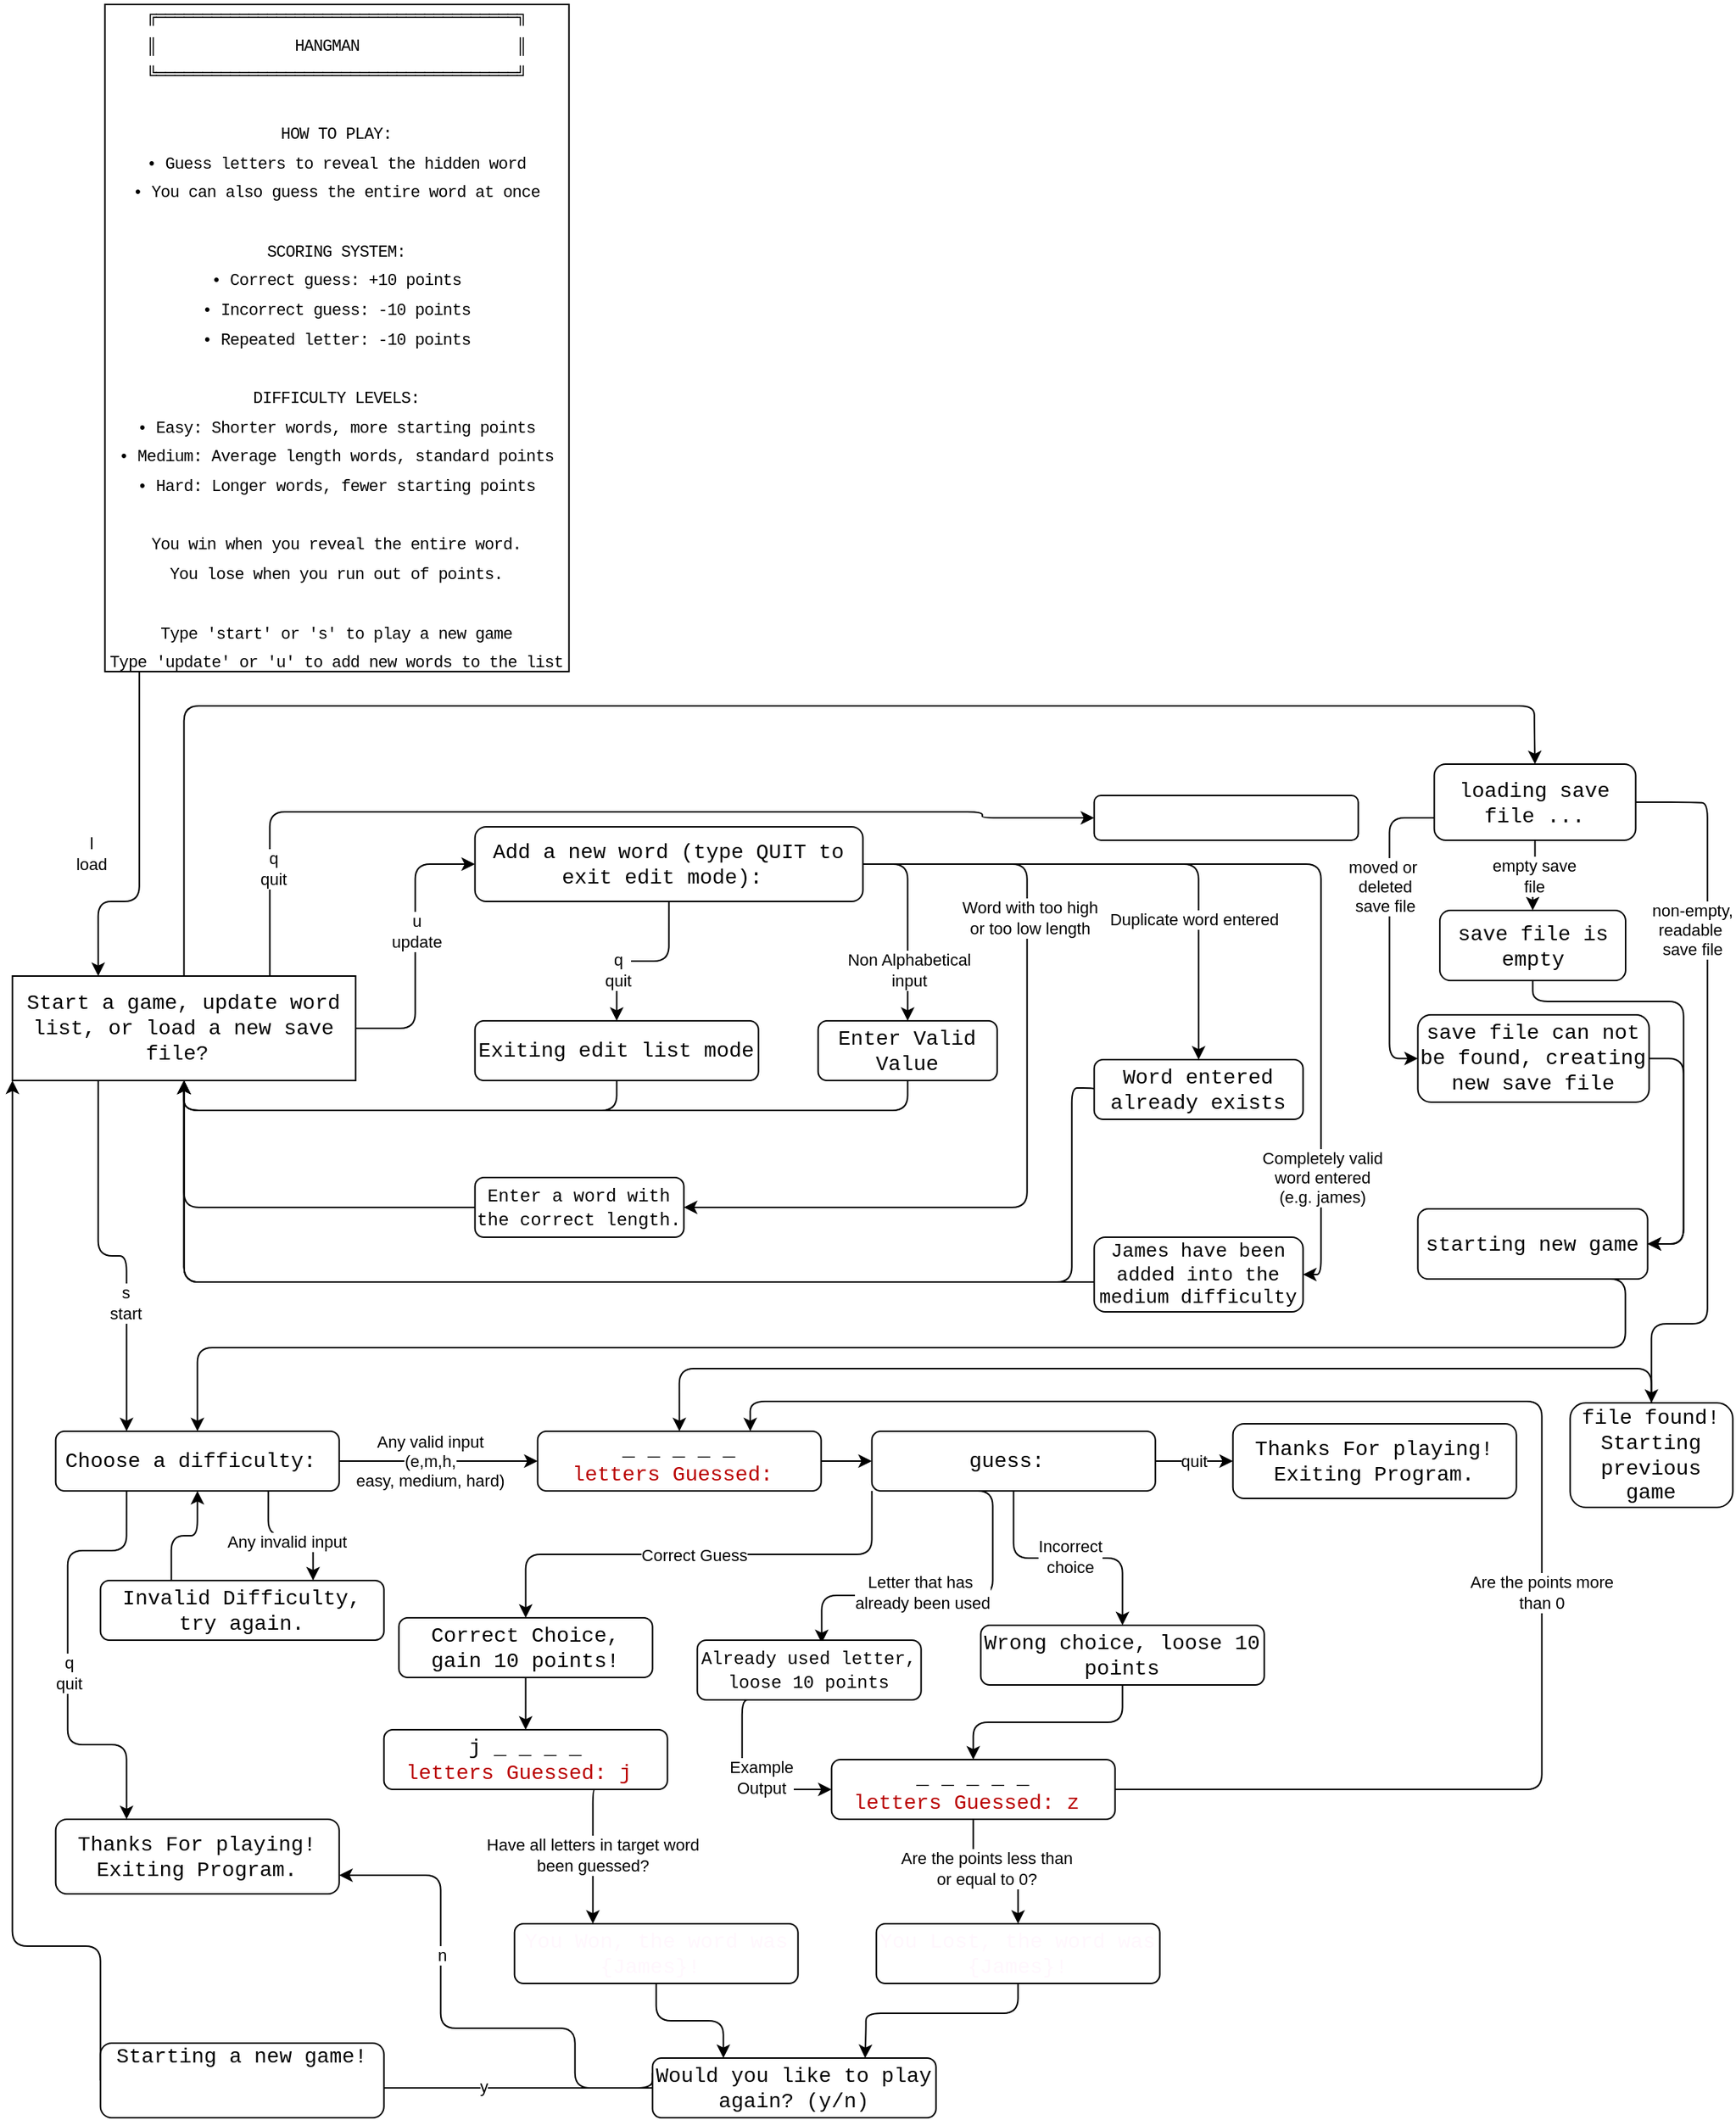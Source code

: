 <mxfile version="26.1.1">
  <diagram name="Page-1" id="wcU89FCxmK8TwFyxBk0u">
    <mxGraphModel dx="6318" dy="5159" grid="0" gridSize="10" guides="1" tooltips="1" connect="1" arrows="1" fold="1" page="1" pageScale="1" pageWidth="1169" pageHeight="1654" background="none" math="0" shadow="0">
      <root>
        <mxCell id="0" />
        <mxCell id="1" parent="0" />
        <mxCell id="34qyB1KcK59s6ThQKmhQ-95" style="edgeStyle=orthogonalEdgeStyle;rounded=1;orthogonalLoop=1;jettySize=auto;html=1;entryX=0.25;entryY=0;entryDx=0;entryDy=0;labelBackgroundColor=none;fontColor=default;" parent="1" source="UUgWVv2ZVk7OZgaHs7lp-27" target="UUgWVv2ZVk7OZgaHs7lp-28" edge="1">
          <mxGeometry relative="1" as="geometry">
            <Array as="points">
              <mxPoint x="-3405.67" y="-2680" />
              <mxPoint x="-3432.67" y="-2680" />
            </Array>
            <mxPoint x="-3332.17" y="-2871" as="sourcePoint" />
          </mxGeometry>
        </mxCell>
        <mxCell id="UUgWVv2ZVk7OZgaHs7lp-27" value="&lt;div style=&quot;line-height: 18px; white-space: pre;&quot;&gt;&lt;div style=&quot;&quot;&gt;&lt;font face=&quot;Courier New&quot; style=&quot;color: light-dark(rgb(0, 0, 0), rgb(230, 230, 230)); font-size: 11px; line-height: 170%;&quot;&gt;&lt;span style=&quot;box-sizing: border-box; border-width: 0px; border-style: solid; border-color: hsl(var(--border-100)); border-image: initial; --tw-border-spacing-x: 0; --tw-border-spacing-y: 0; --tw-translate-x: 0; --tw-translate-y: 0; --tw-rotate: 0; --tw-skew-x: 0; --tw-skew-y: 0; --tw-scale-x: 1; --tw-scale-y: 1; --tw-pan-x: ; --tw-pan-y: ; --tw-pinch-zoom: ; --tw-scroll-snap-strictness: proximity; --tw-gradient-from-position: ; --tw-gradient-via-position: ; --tw-gradient-to-position: ; --tw-ordinal: ; --tw-slashed-zero: ; --tw-numeric-figure: ; --tw-numeric-spacing: ; --tw-numeric-fraction: ; --tw-ring-inset: ; --tw-ring-offset-width: 0px; --tw-ring-offset-color: light-dark(#fff, #000000); --tw-ring-color: hsl(var(--accent-secondary-100)/1); --tw-ring-offset-shadow: 0 0 #0000; --tw-ring-shadow: 0 0 #0000; --tw-shadow: 0 0 #0000; --tw-shadow-colored: 0 0 #0000; --tw-blur: ; --tw-brightness: ; --tw-contrast: ; --tw-grayscale: ; --tw-hue-rotate: ; --tw-invert: ; --tw-saturate: ; --tw-sepia: ; --tw-drop-shadow: ; --tw-backdrop-blur: ; --tw-backdrop-brightness: ; --tw-backdrop-contrast: ; --tw-backdrop-grayscale: ; --tw-backdrop-hue-rotate: ; --tw-backdrop-invert: ; --tw-backdrop-opacity: ; --tw-backdrop-saturate: ; --tw-backdrop-sepia: ; --tw-contain-size: ; --tw-contain-layout: ; --tw-contain-paint: ; --tw-contain-style: ; outline-color: hsl(var(--accent-main-100)); scrollbar-color: hsl(var(--border-300)/.8) transparent; letter-spacing: -0.4px; text-align: left;&quot; class=&quot;&quot;&gt;╔═══════════════════════════════════════╗&lt;br&gt;&lt;/span&gt;&lt;span style=&quot;box-sizing: border-box; border-width: 0px; border-style: solid; border-color: hsl(var(--border-100)); border-image: initial; --tw-border-spacing-x: 0; --tw-border-spacing-y: 0; --tw-translate-x: 0; --tw-translate-y: 0; --tw-rotate: 0; --tw-skew-x: 0; --tw-skew-y: 0; --tw-scale-x: 1; --tw-scale-y: 1; --tw-pan-x: ; --tw-pan-y: ; --tw-pinch-zoom: ; --tw-scroll-snap-strictness: proximity; --tw-gradient-from-position: ; --tw-gradient-via-position: ; --tw-gradient-to-position: ; --tw-ordinal: ; --tw-slashed-zero: ; --tw-numeric-figure: ; --tw-numeric-spacing: ; --tw-numeric-fraction: ; --tw-ring-inset: ; --tw-ring-offset-width: 0px; --tw-ring-offset-color: light-dark(#fff, #000000); --tw-ring-color: hsl(var(--accent-secondary-100)/1); --tw-ring-offset-shadow: 0 0 #0000; --tw-ring-shadow: 0 0 #0000; --tw-shadow: 0 0 #0000; --tw-shadow-colored: 0 0 #0000; --tw-blur: ; --tw-brightness: ; --tw-contrast: ; --tw-grayscale: ; --tw-hue-rotate: ; --tw-invert: ; --tw-saturate: ; --tw-sepia: ; --tw-drop-shadow: ; --tw-backdrop-blur: ; --tw-backdrop-brightness: ; --tw-backdrop-contrast: ; --tw-backdrop-grayscale: ; --tw-backdrop-hue-rotate: ; --tw-backdrop-invert: ; --tw-backdrop-opacity: ; --tw-backdrop-saturate: ; --tw-backdrop-sepia: ; --tw-contain-size: ; --tw-contain-layout: ; --tw-contain-paint: ; --tw-contain-style: ; outline-color: hsl(var(--accent-main-100)); scrollbar-color: hsl(var(--border-300)/.8) transparent; letter-spacing: -0.4px; text-align: left;&quot; class=&quot;&quot;&gt;║               HANGMAN                 ║&lt;br&gt;&lt;/span&gt;&lt;span style=&quot;box-sizing: border-box; border-width: 0px; border-style: solid; border-color: hsl(var(--border-100)); border-image: initial; --tw-border-spacing-x: 0; --tw-border-spacing-y: 0; --tw-translate-x: 0; --tw-translate-y: 0; --tw-rotate: 0; --tw-skew-x: 0; --tw-skew-y: 0; --tw-scale-x: 1; --tw-scale-y: 1; --tw-pan-x: ; --tw-pan-y: ; --tw-pinch-zoom: ; --tw-scroll-snap-strictness: proximity; --tw-gradient-from-position: ; --tw-gradient-via-position: ; --tw-gradient-to-position: ; --tw-ordinal: ; --tw-slashed-zero: ; --tw-numeric-figure: ; --tw-numeric-spacing: ; --tw-numeric-fraction: ; --tw-ring-inset: ; --tw-ring-offset-width: 0px; --tw-ring-offset-color: light-dark(#fff, #000000); --tw-ring-color: hsl(var(--accent-secondary-100)/1); --tw-ring-offset-shadow: 0 0 #0000; --tw-ring-shadow: 0 0 #0000; --tw-shadow: 0 0 #0000; --tw-shadow-colored: 0 0 #0000; --tw-blur: ; --tw-brightness: ; --tw-contrast: ; --tw-grayscale: ; --tw-hue-rotate: ; --tw-invert: ; --tw-saturate: ; --tw-sepia: ; --tw-drop-shadow: ; --tw-backdrop-blur: ; --tw-backdrop-brightness: ; --tw-backdrop-contrast: ; --tw-backdrop-grayscale: ; --tw-backdrop-hue-rotate: ; --tw-backdrop-invert: ; --tw-backdrop-opacity: ; --tw-backdrop-saturate: ; --tw-backdrop-sepia: ; --tw-contain-size: ; --tw-contain-layout: ; --tw-contain-paint: ; --tw-contain-style: ; outline-color: hsl(var(--accent-main-100)); scrollbar-color: hsl(var(--border-300)/.8) transparent; letter-spacing: -0.4px; text-align: left;&quot; class=&quot;&quot;&gt;╚═══════════════════════════════════════╝&lt;br&gt;&lt;/span&gt;&lt;span style=&quot;box-sizing: border-box; border-width: 0px; border-style: solid; border-color: hsl(var(--border-100)); border-image: initial; --tw-border-spacing-x: 0; --tw-border-spacing-y: 0; --tw-translate-x: 0; --tw-translate-y: 0; --tw-rotate: 0; --tw-skew-x: 0; --tw-skew-y: 0; --tw-scale-x: 1; --tw-scale-y: 1; --tw-pan-x: ; --tw-pan-y: ; --tw-pinch-zoom: ; --tw-scroll-snap-strictness: proximity; --tw-gradient-from-position: ; --tw-gradient-via-position: ; --tw-gradient-to-position: ; --tw-ordinal: ; --tw-slashed-zero: ; --tw-numeric-figure: ; --tw-numeric-spacing: ; --tw-numeric-fraction: ; --tw-ring-inset: ; --tw-ring-offset-width: 0px; --tw-ring-offset-color: light-dark(#fff, #000000); --tw-ring-color: hsl(var(--accent-secondary-100)/1); --tw-ring-offset-shadow: 0 0 #0000; --tw-ring-shadow: 0 0 #0000; --tw-shadow: 0 0 #0000; --tw-shadow-colored: 0 0 #0000; --tw-blur: ; --tw-brightness: ; --tw-contrast: ; --tw-grayscale: ; --tw-hue-rotate: ; --tw-invert: ; --tw-saturate: ; --tw-sepia: ; --tw-drop-shadow: ; --tw-backdrop-blur: ; --tw-backdrop-brightness: ; --tw-backdrop-contrast: ; --tw-backdrop-grayscale: ; --tw-backdrop-hue-rotate: ; --tw-backdrop-invert: ; --tw-backdrop-opacity: ; --tw-backdrop-saturate: ; --tw-backdrop-sepia: ; --tw-contain-size: ; --tw-contain-layout: ; --tw-contain-paint: ; --tw-contain-style: ; outline-color: hsl(var(--accent-main-100)); scrollbar-color: hsl(var(--border-300)/.8) transparent; letter-spacing: -0.4px; text-align: left;&quot; class=&quot;&quot;&gt;&lt;br&gt;&lt;/span&gt;&lt;span style=&quot;box-sizing: border-box; border-width: 0px; border-style: solid; border-color: hsl(var(--border-100)); border-image: initial; --tw-border-spacing-x: 0; --tw-border-spacing-y: 0; --tw-translate-x: 0; --tw-translate-y: 0; --tw-rotate: 0; --tw-skew-x: 0; --tw-skew-y: 0; --tw-scale-x: 1; --tw-scale-y: 1; --tw-pan-x: ; --tw-pan-y: ; --tw-pinch-zoom: ; --tw-scroll-snap-strictness: proximity; --tw-gradient-from-position: ; --tw-gradient-via-position: ; --tw-gradient-to-position: ; --tw-ordinal: ; --tw-slashed-zero: ; --tw-numeric-figure: ; --tw-numeric-spacing: ; --tw-numeric-fraction: ; --tw-ring-inset: ; --tw-ring-offset-width: 0px; --tw-ring-offset-color: light-dark(#fff, #000000); --tw-ring-color: hsl(var(--accent-secondary-100)/1); --tw-ring-offset-shadow: 0 0 #0000; --tw-ring-shadow: 0 0 #0000; --tw-shadow: 0 0 #0000; --tw-shadow-colored: 0 0 #0000; --tw-blur: ; --tw-brightness: ; --tw-contrast: ; --tw-grayscale: ; --tw-hue-rotate: ; --tw-invert: ; --tw-saturate: ; --tw-sepia: ; --tw-drop-shadow: ; --tw-backdrop-blur: ; --tw-backdrop-brightness: ; --tw-backdrop-contrast: ; --tw-backdrop-grayscale: ; --tw-backdrop-hue-rotate: ; --tw-backdrop-invert: ; --tw-backdrop-opacity: ; --tw-backdrop-saturate: ; --tw-backdrop-sepia: ; --tw-contain-size: ; --tw-contain-layout: ; --tw-contain-paint: ; --tw-contain-style: ; outline-color: hsl(var(--accent-main-100)); scrollbar-color: hsl(var(--border-300)/.8) transparent; letter-spacing: -0.4px; text-align: left;&quot; class=&quot;&quot;&gt;HOW TO PLAY:&lt;br&gt;&lt;/span&gt;&lt;span style=&quot;box-sizing: border-box; border-width: 0px; border-style: solid; border-color: hsl(var(--border-100)); border-image: initial; --tw-border-spacing-x: 0; --tw-border-spacing-y: 0; --tw-translate-x: 0; --tw-translate-y: 0; --tw-rotate: 0; --tw-skew-x: 0; --tw-skew-y: 0; --tw-scale-x: 1; --tw-scale-y: 1; --tw-pan-x: ; --tw-pan-y: ; --tw-pinch-zoom: ; --tw-scroll-snap-strictness: proximity; --tw-gradient-from-position: ; --tw-gradient-via-position: ; --tw-gradient-to-position: ; --tw-ordinal: ; --tw-slashed-zero: ; --tw-numeric-figure: ; --tw-numeric-spacing: ; --tw-numeric-fraction: ; --tw-ring-inset: ; --tw-ring-offset-width: 0px; --tw-ring-offset-color: light-dark(#fff, #000000); --tw-ring-color: hsl(var(--accent-secondary-100)/1); --tw-ring-offset-shadow: 0 0 #0000; --tw-ring-shadow: 0 0 #0000; --tw-shadow: 0 0 #0000; --tw-shadow-colored: 0 0 #0000; --tw-blur: ; --tw-brightness: ; --tw-contrast: ; --tw-grayscale: ; --tw-hue-rotate: ; --tw-invert: ; --tw-saturate: ; --tw-sepia: ; --tw-drop-shadow: ; --tw-backdrop-blur: ; --tw-backdrop-brightness: ; --tw-backdrop-contrast: ; --tw-backdrop-grayscale: ; --tw-backdrop-hue-rotate: ; --tw-backdrop-invert: ; --tw-backdrop-opacity: ; --tw-backdrop-saturate: ; --tw-backdrop-sepia: ; --tw-contain-size: ; --tw-contain-layout: ; --tw-contain-paint: ; --tw-contain-style: ; outline-color: hsl(var(--accent-main-100)); scrollbar-color: hsl(var(--border-300)/.8) transparent; letter-spacing: -0.4px; text-align: left;&quot; class=&quot;&quot;&gt;• Guess letters to reveal the hidden word&lt;br&gt;&lt;/span&gt;&lt;span style=&quot;box-sizing: border-box; border-width: 0px; border-style: solid; border-color: hsl(var(--border-100)); border-image: initial; --tw-border-spacing-x: 0; --tw-border-spacing-y: 0; --tw-translate-x: 0; --tw-translate-y: 0; --tw-rotate: 0; --tw-skew-x: 0; --tw-skew-y: 0; --tw-scale-x: 1; --tw-scale-y: 1; --tw-pan-x: ; --tw-pan-y: ; --tw-pinch-zoom: ; --tw-scroll-snap-strictness: proximity; --tw-gradient-from-position: ; --tw-gradient-via-position: ; --tw-gradient-to-position: ; --tw-ordinal: ; --tw-slashed-zero: ; --tw-numeric-figure: ; --tw-numeric-spacing: ; --tw-numeric-fraction: ; --tw-ring-inset: ; --tw-ring-offset-width: 0px; --tw-ring-offset-color: light-dark(#fff, #000000); --tw-ring-color: hsl(var(--accent-secondary-100)/1); --tw-ring-offset-shadow: 0 0 #0000; --tw-ring-shadow: 0 0 #0000; --tw-shadow: 0 0 #0000; --tw-shadow-colored: 0 0 #0000; --tw-blur: ; --tw-brightness: ; --tw-contrast: ; --tw-grayscale: ; --tw-hue-rotate: ; --tw-invert: ; --tw-saturate: ; --tw-sepia: ; --tw-drop-shadow: ; --tw-backdrop-blur: ; --tw-backdrop-brightness: ; --tw-backdrop-contrast: ; --tw-backdrop-grayscale: ; --tw-backdrop-hue-rotate: ; --tw-backdrop-invert: ; --tw-backdrop-opacity: ; --tw-backdrop-saturate: ; --tw-backdrop-sepia: ; --tw-contain-size: ; --tw-contain-layout: ; --tw-contain-paint: ; --tw-contain-style: ; outline-color: hsl(var(--accent-main-100)); scrollbar-color: hsl(var(--border-300)/.8) transparent; letter-spacing: -0.4px; text-align: left;&quot; class=&quot;&quot;&gt;• You can also guess the entire word at once&lt;br&gt;&lt;/span&gt;&lt;span style=&quot;box-sizing: border-box; border-width: 0px; border-style: solid; border-color: hsl(var(--border-100)); border-image: initial; --tw-border-spacing-x: 0; --tw-border-spacing-y: 0; --tw-translate-x: 0; --tw-translate-y: 0; --tw-rotate: 0; --tw-skew-x: 0; --tw-skew-y: 0; --tw-scale-x: 1; --tw-scale-y: 1; --tw-pan-x: ; --tw-pan-y: ; --tw-pinch-zoom: ; --tw-scroll-snap-strictness: proximity; --tw-gradient-from-position: ; --tw-gradient-via-position: ; --tw-gradient-to-position: ; --tw-ordinal: ; --tw-slashed-zero: ; --tw-numeric-figure: ; --tw-numeric-spacing: ; --tw-numeric-fraction: ; --tw-ring-inset: ; --tw-ring-offset-width: 0px; --tw-ring-offset-color: light-dark(#fff, #000000); --tw-ring-color: hsl(var(--accent-secondary-100)/1); --tw-ring-offset-shadow: 0 0 #0000; --tw-ring-shadow: 0 0 #0000; --tw-shadow: 0 0 #0000; --tw-shadow-colored: 0 0 #0000; --tw-blur: ; --tw-brightness: ; --tw-contrast: ; --tw-grayscale: ; --tw-hue-rotate: ; --tw-invert: ; --tw-saturate: ; --tw-sepia: ; --tw-drop-shadow: ; --tw-backdrop-blur: ; --tw-backdrop-brightness: ; --tw-backdrop-contrast: ; --tw-backdrop-grayscale: ; --tw-backdrop-hue-rotate: ; --tw-backdrop-invert: ; --tw-backdrop-opacity: ; --tw-backdrop-saturate: ; --tw-backdrop-sepia: ; --tw-contain-size: ; --tw-contain-layout: ; --tw-contain-paint: ; --tw-contain-style: ; outline-color: hsl(var(--accent-main-100)); scrollbar-color: hsl(var(--border-300)/.8) transparent; letter-spacing: -0.4px; text-align: left;&quot; class=&quot;&quot;&gt;&lt;br&gt;&lt;/span&gt;&lt;span style=&quot;box-sizing: border-box; border-width: 0px; border-style: solid; border-color: hsl(var(--border-100)); border-image: initial; --tw-border-spacing-x: 0; --tw-border-spacing-y: 0; --tw-translate-x: 0; --tw-translate-y: 0; --tw-rotate: 0; --tw-skew-x: 0; --tw-skew-y: 0; --tw-scale-x: 1; --tw-scale-y: 1; --tw-pan-x: ; --tw-pan-y: ; --tw-pinch-zoom: ; --tw-scroll-snap-strictness: proximity; --tw-gradient-from-position: ; --tw-gradient-via-position: ; --tw-gradient-to-position: ; --tw-ordinal: ; --tw-slashed-zero: ; --tw-numeric-figure: ; --tw-numeric-spacing: ; --tw-numeric-fraction: ; --tw-ring-inset: ; --tw-ring-offset-width: 0px; --tw-ring-offset-color: light-dark(#fff, #000000); --tw-ring-color: hsl(var(--accent-secondary-100)/1); --tw-ring-offset-shadow: 0 0 #0000; --tw-ring-shadow: 0 0 #0000; --tw-shadow: 0 0 #0000; --tw-shadow-colored: 0 0 #0000; --tw-blur: ; --tw-brightness: ; --tw-contrast: ; --tw-grayscale: ; --tw-hue-rotate: ; --tw-invert: ; --tw-saturate: ; --tw-sepia: ; --tw-drop-shadow: ; --tw-backdrop-blur: ; --tw-backdrop-brightness: ; --tw-backdrop-contrast: ; --tw-backdrop-grayscale: ; --tw-backdrop-hue-rotate: ; --tw-backdrop-invert: ; --tw-backdrop-opacity: ; --tw-backdrop-saturate: ; --tw-backdrop-sepia: ; --tw-contain-size: ; --tw-contain-layout: ; --tw-contain-paint: ; --tw-contain-style: ; outline-color: hsl(var(--accent-main-100)); scrollbar-color: hsl(var(--border-300)/.8) transparent; letter-spacing: -0.4px; text-align: left;&quot; class=&quot;&quot;&gt;SCORING SYSTEM:&lt;br&gt;&lt;/span&gt;&lt;span style=&quot;box-sizing: border-box; border-width: 0px; border-style: solid; border-color: hsl(var(--border-100)); border-image: initial; --tw-border-spacing-x: 0; --tw-border-spacing-y: 0; --tw-translate-x: 0; --tw-translate-y: 0; --tw-rotate: 0; --tw-skew-x: 0; --tw-skew-y: 0; --tw-scale-x: 1; --tw-scale-y: 1; --tw-pan-x: ; --tw-pan-y: ; --tw-pinch-zoom: ; --tw-scroll-snap-strictness: proximity; --tw-gradient-from-position: ; --tw-gradient-via-position: ; --tw-gradient-to-position: ; --tw-ordinal: ; --tw-slashed-zero: ; --tw-numeric-figure: ; --tw-numeric-spacing: ; --tw-numeric-fraction: ; --tw-ring-inset: ; --tw-ring-offset-width: 0px; --tw-ring-offset-color: light-dark(#fff, #000000); --tw-ring-color: hsl(var(--accent-secondary-100)/1); --tw-ring-offset-shadow: 0 0 #0000; --tw-ring-shadow: 0 0 #0000; --tw-shadow: 0 0 #0000; --tw-shadow-colored: 0 0 #0000; --tw-blur: ; --tw-brightness: ; --tw-contrast: ; --tw-grayscale: ; --tw-hue-rotate: ; --tw-invert: ; --tw-saturate: ; --tw-sepia: ; --tw-drop-shadow: ; --tw-backdrop-blur: ; --tw-backdrop-brightness: ; --tw-backdrop-contrast: ; --tw-backdrop-grayscale: ; --tw-backdrop-hue-rotate: ; --tw-backdrop-invert: ; --tw-backdrop-opacity: ; --tw-backdrop-saturate: ; --tw-backdrop-sepia: ; --tw-contain-size: ; --tw-contain-layout: ; --tw-contain-paint: ; --tw-contain-style: ; outline-color: hsl(var(--accent-main-100)); scrollbar-color: hsl(var(--border-300)/.8) transparent; letter-spacing: -0.4px; text-align: left;&quot; class=&quot;&quot;&gt;• Correct guess: +10 points&lt;br&gt;&lt;/span&gt;&lt;span style=&quot;box-sizing: border-box; border-width: 0px; border-style: solid; border-color: hsl(var(--border-100)); border-image: initial; --tw-border-spacing-x: 0; --tw-border-spacing-y: 0; --tw-translate-x: 0; --tw-translate-y: 0; --tw-rotate: 0; --tw-skew-x: 0; --tw-skew-y: 0; --tw-scale-x: 1; --tw-scale-y: 1; --tw-pan-x: ; --tw-pan-y: ; --tw-pinch-zoom: ; --tw-scroll-snap-strictness: proximity; --tw-gradient-from-position: ; --tw-gradient-via-position: ; --tw-gradient-to-position: ; --tw-ordinal: ; --tw-slashed-zero: ; --tw-numeric-figure: ; --tw-numeric-spacing: ; --tw-numeric-fraction: ; --tw-ring-inset: ; --tw-ring-offset-width: 0px; --tw-ring-offset-color: light-dark(#fff, #000000); --tw-ring-color: hsl(var(--accent-secondary-100)/1); --tw-ring-offset-shadow: 0 0 #0000; --tw-ring-shadow: 0 0 #0000; --tw-shadow: 0 0 #0000; --tw-shadow-colored: 0 0 #0000; --tw-blur: ; --tw-brightness: ; --tw-contrast: ; --tw-grayscale: ; --tw-hue-rotate: ; --tw-invert: ; --tw-saturate: ; --tw-sepia: ; --tw-drop-shadow: ; --tw-backdrop-blur: ; --tw-backdrop-brightness: ; --tw-backdrop-contrast: ; --tw-backdrop-grayscale: ; --tw-backdrop-hue-rotate: ; --tw-backdrop-invert: ; --tw-backdrop-opacity: ; --tw-backdrop-saturate: ; --tw-backdrop-sepia: ; --tw-contain-size: ; --tw-contain-layout: ; --tw-contain-paint: ; --tw-contain-style: ; outline-color: hsl(var(--accent-main-100)); scrollbar-color: hsl(var(--border-300)/.8) transparent; letter-spacing: -0.4px; text-align: left;&quot; class=&quot;&quot;&gt;• Incorrect guess: -10 points&lt;br&gt;&lt;/span&gt;&lt;span style=&quot;box-sizing: border-box; border-width: 0px; border-style: solid; border-color: hsl(var(--border-100)); border-image: initial; --tw-border-spacing-x: 0; --tw-border-spacing-y: 0; --tw-translate-x: 0; --tw-translate-y: 0; --tw-rotate: 0; --tw-skew-x: 0; --tw-skew-y: 0; --tw-scale-x: 1; --tw-scale-y: 1; --tw-pan-x: ; --tw-pan-y: ; --tw-pinch-zoom: ; --tw-scroll-snap-strictness: proximity; --tw-gradient-from-position: ; --tw-gradient-via-position: ; --tw-gradient-to-position: ; --tw-ordinal: ; --tw-slashed-zero: ; --tw-numeric-figure: ; --tw-numeric-spacing: ; --tw-numeric-fraction: ; --tw-ring-inset: ; --tw-ring-offset-width: 0px; --tw-ring-offset-color: light-dark(#fff, #000000); --tw-ring-color: hsl(var(--accent-secondary-100)/1); --tw-ring-offset-shadow: 0 0 #0000; --tw-ring-shadow: 0 0 #0000; --tw-shadow: 0 0 #0000; --tw-shadow-colored: 0 0 #0000; --tw-blur: ; --tw-brightness: ; --tw-contrast: ; --tw-grayscale: ; --tw-hue-rotate: ; --tw-invert: ; --tw-saturate: ; --tw-sepia: ; --tw-drop-shadow: ; --tw-backdrop-blur: ; --tw-backdrop-brightness: ; --tw-backdrop-contrast: ; --tw-backdrop-grayscale: ; --tw-backdrop-hue-rotate: ; --tw-backdrop-invert: ; --tw-backdrop-opacity: ; --tw-backdrop-saturate: ; --tw-backdrop-sepia: ; --tw-contain-size: ; --tw-contain-layout: ; --tw-contain-paint: ; --tw-contain-style: ; outline-color: hsl(var(--accent-main-100)); scrollbar-color: hsl(var(--border-300)/.8) transparent; letter-spacing: -0.4px; text-align: left;&quot; class=&quot;&quot;&gt;• Repeated letter: -10 points&lt;br&gt;&lt;/span&gt;&lt;span style=&quot;box-sizing: border-box; border-width: 0px; border-style: solid; border-color: hsl(var(--border-100)); border-image: initial; --tw-border-spacing-x: 0; --tw-border-spacing-y: 0; --tw-translate-x: 0; --tw-translate-y: 0; --tw-rotate: 0; --tw-skew-x: 0; --tw-skew-y: 0; --tw-scale-x: 1; --tw-scale-y: 1; --tw-pan-x: ; --tw-pan-y: ; --tw-pinch-zoom: ; --tw-scroll-snap-strictness: proximity; --tw-gradient-from-position: ; --tw-gradient-via-position: ; --tw-gradient-to-position: ; --tw-ordinal: ; --tw-slashed-zero: ; --tw-numeric-figure: ; --tw-numeric-spacing: ; --tw-numeric-fraction: ; --tw-ring-inset: ; --tw-ring-offset-width: 0px; --tw-ring-offset-color: light-dark(#fff, #000000); --tw-ring-color: hsl(var(--accent-secondary-100)/1); --tw-ring-offset-shadow: 0 0 #0000; --tw-ring-shadow: 0 0 #0000; --tw-shadow: 0 0 #0000; --tw-shadow-colored: 0 0 #0000; --tw-blur: ; --tw-brightness: ; --tw-contrast: ; --tw-grayscale: ; --tw-hue-rotate: ; --tw-invert: ; --tw-saturate: ; --tw-sepia: ; --tw-drop-shadow: ; --tw-backdrop-blur: ; --tw-backdrop-brightness: ; --tw-backdrop-contrast: ; --tw-backdrop-grayscale: ; --tw-backdrop-hue-rotate: ; --tw-backdrop-invert: ; --tw-backdrop-opacity: ; --tw-backdrop-saturate: ; --tw-backdrop-sepia: ; --tw-contain-size: ; --tw-contain-layout: ; --tw-contain-paint: ; --tw-contain-style: ; outline-color: hsl(var(--accent-main-100)); scrollbar-color: hsl(var(--border-300)/.8) transparent; letter-spacing: -0.4px; text-align: left;&quot; class=&quot;&quot;&gt;&lt;br&gt;&lt;/span&gt;&lt;span style=&quot;box-sizing: border-box; border-width: 0px; border-style: solid; border-color: hsl(var(--border-100)); border-image: initial; --tw-border-spacing-x: 0; --tw-border-spacing-y: 0; --tw-translate-x: 0; --tw-translate-y: 0; --tw-rotate: 0; --tw-skew-x: 0; --tw-skew-y: 0; --tw-scale-x: 1; --tw-scale-y: 1; --tw-pan-x: ; --tw-pan-y: ; --tw-pinch-zoom: ; --tw-scroll-snap-strictness: proximity; --tw-gradient-from-position: ; --tw-gradient-via-position: ; --tw-gradient-to-position: ; --tw-ordinal: ; --tw-slashed-zero: ; --tw-numeric-figure: ; --tw-numeric-spacing: ; --tw-numeric-fraction: ; --tw-ring-inset: ; --tw-ring-offset-width: 0px; --tw-ring-offset-color: light-dark(#fff, #000000); --tw-ring-color: hsl(var(--accent-secondary-100)/1); --tw-ring-offset-shadow: 0 0 #0000; --tw-ring-shadow: 0 0 #0000; --tw-shadow: 0 0 #0000; --tw-shadow-colored: 0 0 #0000; --tw-blur: ; --tw-brightness: ; --tw-contrast: ; --tw-grayscale: ; --tw-hue-rotate: ; --tw-invert: ; --tw-saturate: ; --tw-sepia: ; --tw-drop-shadow: ; --tw-backdrop-blur: ; --tw-backdrop-brightness: ; --tw-backdrop-contrast: ; --tw-backdrop-grayscale: ; --tw-backdrop-hue-rotate: ; --tw-backdrop-invert: ; --tw-backdrop-opacity: ; --tw-backdrop-saturate: ; --tw-backdrop-sepia: ; --tw-contain-size: ; --tw-contain-layout: ; --tw-contain-paint: ; --tw-contain-style: ; outline-color: hsl(var(--accent-main-100)); scrollbar-color: hsl(var(--border-300)/.8) transparent; letter-spacing: -0.4px; text-align: left;&quot; class=&quot;&quot;&gt;DIFFICULTY LEVELS:&lt;br&gt;&lt;/span&gt;&lt;span style=&quot;box-sizing: border-box; border-width: 0px; border-style: solid; border-color: hsl(var(--border-100)); border-image: initial; --tw-border-spacing-x: 0; --tw-border-spacing-y: 0; --tw-translate-x: 0; --tw-translate-y: 0; --tw-rotate: 0; --tw-skew-x: 0; --tw-skew-y: 0; --tw-scale-x: 1; --tw-scale-y: 1; --tw-pan-x: ; --tw-pan-y: ; --tw-pinch-zoom: ; --tw-scroll-snap-strictness: proximity; --tw-gradient-from-position: ; --tw-gradient-via-position: ; --tw-gradient-to-position: ; --tw-ordinal: ; --tw-slashed-zero: ; --tw-numeric-figure: ; --tw-numeric-spacing: ; --tw-numeric-fraction: ; --tw-ring-inset: ; --tw-ring-offset-width: 0px; --tw-ring-offset-color: light-dark(#fff, #000000); --tw-ring-color: hsl(var(--accent-secondary-100)/1); --tw-ring-offset-shadow: 0 0 #0000; --tw-ring-shadow: 0 0 #0000; --tw-shadow: 0 0 #0000; --tw-shadow-colored: 0 0 #0000; --tw-blur: ; --tw-brightness: ; --tw-contrast: ; --tw-grayscale: ; --tw-hue-rotate: ; --tw-invert: ; --tw-saturate: ; --tw-sepia: ; --tw-drop-shadow: ; --tw-backdrop-blur: ; --tw-backdrop-brightness: ; --tw-backdrop-contrast: ; --tw-backdrop-grayscale: ; --tw-backdrop-hue-rotate: ; --tw-backdrop-invert: ; --tw-backdrop-opacity: ; --tw-backdrop-saturate: ; --tw-backdrop-sepia: ; --tw-contain-size: ; --tw-contain-layout: ; --tw-contain-paint: ; --tw-contain-style: ; outline-color: hsl(var(--accent-main-100)); scrollbar-color: hsl(var(--border-300)/.8) transparent; letter-spacing: -0.4px; text-align: left;&quot; class=&quot;&quot;&gt;• Easy: Shorter words, more starting points&lt;br&gt;&lt;/span&gt;&lt;span style=&quot;box-sizing: border-box; border-width: 0px; border-style: solid; border-color: hsl(var(--border-100)); border-image: initial; --tw-border-spacing-x: 0; --tw-border-spacing-y: 0; --tw-translate-x: 0; --tw-translate-y: 0; --tw-rotate: 0; --tw-skew-x: 0; --tw-skew-y: 0; --tw-scale-x: 1; --tw-scale-y: 1; --tw-pan-x: ; --tw-pan-y: ; --tw-pinch-zoom: ; --tw-scroll-snap-strictness: proximity; --tw-gradient-from-position: ; --tw-gradient-via-position: ; --tw-gradient-to-position: ; --tw-ordinal: ; --tw-slashed-zero: ; --tw-numeric-figure: ; --tw-numeric-spacing: ; --tw-numeric-fraction: ; --tw-ring-inset: ; --tw-ring-offset-width: 0px; --tw-ring-offset-color: light-dark(#fff, #000000); --tw-ring-color: hsl(var(--accent-secondary-100)/1); --tw-ring-offset-shadow: 0 0 #0000; --tw-ring-shadow: 0 0 #0000; --tw-shadow: 0 0 #0000; --tw-shadow-colored: 0 0 #0000; --tw-blur: ; --tw-brightness: ; --tw-contrast: ; --tw-grayscale: ; --tw-hue-rotate: ; --tw-invert: ; --tw-saturate: ; --tw-sepia: ; --tw-drop-shadow: ; --tw-backdrop-blur: ; --tw-backdrop-brightness: ; --tw-backdrop-contrast: ; --tw-backdrop-grayscale: ; --tw-backdrop-hue-rotate: ; --tw-backdrop-invert: ; --tw-backdrop-opacity: ; --tw-backdrop-saturate: ; --tw-backdrop-sepia: ; --tw-contain-size: ; --tw-contain-layout: ; --tw-contain-paint: ; --tw-contain-style: ; outline-color: hsl(var(--accent-main-100)); scrollbar-color: hsl(var(--border-300)/.8) transparent; letter-spacing: -0.4px; text-align: left;&quot; class=&quot;&quot;&gt;• Medium: Average length words, standard points&lt;br&gt;&lt;/span&gt;&lt;span style=&quot;box-sizing: border-box; border-width: 0px; border-style: solid; border-color: hsl(var(--border-100)); border-image: initial; --tw-border-spacing-x: 0; --tw-border-spacing-y: 0; --tw-translate-x: 0; --tw-translate-y: 0; --tw-rotate: 0; --tw-skew-x: 0; --tw-skew-y: 0; --tw-scale-x: 1; --tw-scale-y: 1; --tw-pan-x: ; --tw-pan-y: ; --tw-pinch-zoom: ; --tw-scroll-snap-strictness: proximity; --tw-gradient-from-position: ; --tw-gradient-via-position: ; --tw-gradient-to-position: ; --tw-ordinal: ; --tw-slashed-zero: ; --tw-numeric-figure: ; --tw-numeric-spacing: ; --tw-numeric-fraction: ; --tw-ring-inset: ; --tw-ring-offset-width: 0px; --tw-ring-offset-color: light-dark(#fff, #000000); --tw-ring-color: hsl(var(--accent-secondary-100)/1); --tw-ring-offset-shadow: 0 0 #0000; --tw-ring-shadow: 0 0 #0000; --tw-shadow: 0 0 #0000; --tw-shadow-colored: 0 0 #0000; --tw-blur: ; --tw-brightness: ; --tw-contrast: ; --tw-grayscale: ; --tw-hue-rotate: ; --tw-invert: ; --tw-saturate: ; --tw-sepia: ; --tw-drop-shadow: ; --tw-backdrop-blur: ; --tw-backdrop-brightness: ; --tw-backdrop-contrast: ; --tw-backdrop-grayscale: ; --tw-backdrop-hue-rotate: ; --tw-backdrop-invert: ; --tw-backdrop-opacity: ; --tw-backdrop-saturate: ; --tw-backdrop-sepia: ; --tw-contain-size: ; --tw-contain-layout: ; --tw-contain-paint: ; --tw-contain-style: ; outline-color: hsl(var(--accent-main-100)); scrollbar-color: hsl(var(--border-300)/.8) transparent; letter-spacing: -0.4px; text-align: left;&quot; class=&quot;&quot;&gt;• Hard: Longer words, fewer starting points&lt;br&gt;&lt;/span&gt;&lt;span style=&quot;box-sizing: border-box; border-width: 0px; border-style: solid; border-color: hsl(var(--border-100)); border-image: initial; --tw-border-spacing-x: 0; --tw-border-spacing-y: 0; --tw-translate-x: 0; --tw-translate-y: 0; --tw-rotate: 0; --tw-skew-x: 0; --tw-skew-y: 0; --tw-scale-x: 1; --tw-scale-y: 1; --tw-pan-x: ; --tw-pan-y: ; --tw-pinch-zoom: ; --tw-scroll-snap-strictness: proximity; --tw-gradient-from-position: ; --tw-gradient-via-position: ; --tw-gradient-to-position: ; --tw-ordinal: ; --tw-slashed-zero: ; --tw-numeric-figure: ; --tw-numeric-spacing: ; --tw-numeric-fraction: ; --tw-ring-inset: ; --tw-ring-offset-width: 0px; --tw-ring-offset-color: light-dark(#fff, #000000); --tw-ring-color: hsl(var(--accent-secondary-100)/1); --tw-ring-offset-shadow: 0 0 #0000; --tw-ring-shadow: 0 0 #0000; --tw-shadow: 0 0 #0000; --tw-shadow-colored: 0 0 #0000; --tw-blur: ; --tw-brightness: ; --tw-contrast: ; --tw-grayscale: ; --tw-hue-rotate: ; --tw-invert: ; --tw-saturate: ; --tw-sepia: ; --tw-drop-shadow: ; --tw-backdrop-blur: ; --tw-backdrop-brightness: ; --tw-backdrop-contrast: ; --tw-backdrop-grayscale: ; --tw-backdrop-hue-rotate: ; --tw-backdrop-invert: ; --tw-backdrop-opacity: ; --tw-backdrop-saturate: ; --tw-backdrop-sepia: ; --tw-contain-size: ; --tw-contain-layout: ; --tw-contain-paint: ; --tw-contain-style: ; outline-color: hsl(var(--accent-main-100)); scrollbar-color: hsl(var(--border-300)/.8) transparent; letter-spacing: -0.4px; text-align: left;&quot; class=&quot;&quot;&gt;&lt;br&gt;&lt;/span&gt;&lt;span style=&quot;box-sizing: border-box; border-width: 0px; border-style: solid; border-color: hsl(var(--border-100)); border-image: initial; --tw-border-spacing-x: 0; --tw-border-spacing-y: 0; --tw-translate-x: 0; --tw-translate-y: 0; --tw-rotate: 0; --tw-skew-x: 0; --tw-skew-y: 0; --tw-scale-x: 1; --tw-scale-y: 1; --tw-pan-x: ; --tw-pan-y: ; --tw-pinch-zoom: ; --tw-scroll-snap-strictness: proximity; --tw-gradient-from-position: ; --tw-gradient-via-position: ; --tw-gradient-to-position: ; --tw-ordinal: ; --tw-slashed-zero: ; --tw-numeric-figure: ; --tw-numeric-spacing: ; --tw-numeric-fraction: ; --tw-ring-inset: ; --tw-ring-offset-width: 0px; --tw-ring-offset-color: light-dark(#fff, #000000); --tw-ring-color: hsl(var(--accent-secondary-100)/1); --tw-ring-offset-shadow: 0 0 #0000; --tw-ring-shadow: 0 0 #0000; --tw-shadow: 0 0 #0000; --tw-shadow-colored: 0 0 #0000; --tw-blur: ; --tw-brightness: ; --tw-contrast: ; --tw-grayscale: ; --tw-hue-rotate: ; --tw-invert: ; --tw-saturate: ; --tw-sepia: ; --tw-drop-shadow: ; --tw-backdrop-blur: ; --tw-backdrop-brightness: ; --tw-backdrop-contrast: ; --tw-backdrop-grayscale: ; --tw-backdrop-hue-rotate: ; --tw-backdrop-invert: ; --tw-backdrop-opacity: ; --tw-backdrop-saturate: ; --tw-backdrop-sepia: ; --tw-contain-size: ; --tw-contain-layout: ; --tw-contain-paint: ; --tw-contain-style: ; outline-color: hsl(var(--accent-main-100)); scrollbar-color: hsl(var(--border-300)/.8) transparent; letter-spacing: -0.4px; text-align: left;&quot; class=&quot;&quot;&gt;You win when you reveal the entire word.&lt;br&gt;&lt;/span&gt;&lt;span style=&quot;box-sizing: border-box; border-width: 0px; border-style: solid; border-color: hsl(var(--border-100)); border-image: initial; --tw-border-spacing-x: 0; --tw-border-spacing-y: 0; --tw-translate-x: 0; --tw-translate-y: 0; --tw-rotate: 0; --tw-skew-x: 0; --tw-skew-y: 0; --tw-scale-x: 1; --tw-scale-y: 1; --tw-pan-x: ; --tw-pan-y: ; --tw-pinch-zoom: ; --tw-scroll-snap-strictness: proximity; --tw-gradient-from-position: ; --tw-gradient-via-position: ; --tw-gradient-to-position: ; --tw-ordinal: ; --tw-slashed-zero: ; --tw-numeric-figure: ; --tw-numeric-spacing: ; --tw-numeric-fraction: ; --tw-ring-inset: ; --tw-ring-offset-width: 0px; --tw-ring-offset-color: light-dark(#fff, #000000); --tw-ring-color: hsl(var(--accent-secondary-100)/1); --tw-ring-offset-shadow: 0 0 #0000; --tw-ring-shadow: 0 0 #0000; --tw-shadow: 0 0 #0000; --tw-shadow-colored: 0 0 #0000; --tw-blur: ; --tw-brightness: ; --tw-contrast: ; --tw-grayscale: ; --tw-hue-rotate: ; --tw-invert: ; --tw-saturate: ; --tw-sepia: ; --tw-drop-shadow: ; --tw-backdrop-blur: ; --tw-backdrop-brightness: ; --tw-backdrop-contrast: ; --tw-backdrop-grayscale: ; --tw-backdrop-hue-rotate: ; --tw-backdrop-invert: ; --tw-backdrop-opacity: ; --tw-backdrop-saturate: ; --tw-backdrop-sepia: ; --tw-contain-size: ; --tw-contain-layout: ; --tw-contain-paint: ; --tw-contain-style: ; outline-color: hsl(var(--accent-main-100)); scrollbar-color: hsl(var(--border-300)/.8) transparent; letter-spacing: -0.4px; text-align: left;&quot; class=&quot;&quot;&gt;You lose when you run out of points.&lt;br&gt;&lt;/span&gt;&lt;span style=&quot;box-sizing: border-box; border-width: 0px; border-style: solid; border-color: hsl(var(--border-100)); border-image: initial; --tw-border-spacing-x: 0; --tw-border-spacing-y: 0; --tw-translate-x: 0; --tw-translate-y: 0; --tw-rotate: 0; --tw-skew-x: 0; --tw-skew-y: 0; --tw-scale-x: 1; --tw-scale-y: 1; --tw-pan-x: ; --tw-pan-y: ; --tw-pinch-zoom: ; --tw-scroll-snap-strictness: proximity; --tw-gradient-from-position: ; --tw-gradient-via-position: ; --tw-gradient-to-position: ; --tw-ordinal: ; --tw-slashed-zero: ; --tw-numeric-figure: ; --tw-numeric-spacing: ; --tw-numeric-fraction: ; --tw-ring-inset: ; --tw-ring-offset-width: 0px; --tw-ring-offset-color: light-dark(#fff, #000000); --tw-ring-color: hsl(var(--accent-secondary-100)/1); --tw-ring-offset-shadow: 0 0 #0000; --tw-ring-shadow: 0 0 #0000; --tw-shadow: 0 0 #0000; --tw-shadow-colored: 0 0 #0000; --tw-blur: ; --tw-brightness: ; --tw-contrast: ; --tw-grayscale: ; --tw-hue-rotate: ; --tw-invert: ; --tw-saturate: ; --tw-sepia: ; --tw-drop-shadow: ; --tw-backdrop-blur: ; --tw-backdrop-brightness: ; --tw-backdrop-contrast: ; --tw-backdrop-grayscale: ; --tw-backdrop-hue-rotate: ; --tw-backdrop-invert: ; --tw-backdrop-opacity: ; --tw-backdrop-saturate: ; --tw-backdrop-sepia: ; --tw-contain-size: ; --tw-contain-layout: ; --tw-contain-paint: ; --tw-contain-style: ; outline-color: hsl(var(--accent-main-100)); scrollbar-color: hsl(var(--border-300)/.8) transparent; letter-spacing: -0.4px; text-align: left;&quot; class=&quot;&quot;&gt;&lt;br&gt;&lt;/span&gt;&lt;span style=&quot;box-sizing: border-box; border-width: 0px; border-style: solid; border-color: hsl(var(--border-100)); border-image: initial; --tw-border-spacing-x: 0; --tw-border-spacing-y: 0; --tw-translate-x: 0; --tw-translate-y: 0; --tw-rotate: 0; --tw-skew-x: 0; --tw-skew-y: 0; --tw-scale-x: 1; --tw-scale-y: 1; --tw-pan-x: ; --tw-pan-y: ; --tw-pinch-zoom: ; --tw-scroll-snap-strictness: proximity; --tw-gradient-from-position: ; --tw-gradient-via-position: ; --tw-gradient-to-position: ; --tw-ordinal: ; --tw-slashed-zero: ; --tw-numeric-figure: ; --tw-numeric-spacing: ; --tw-numeric-fraction: ; --tw-ring-inset: ; --tw-ring-offset-width: 0px; --tw-ring-offset-color: light-dark(#fff, #000000); --tw-ring-color: hsl(var(--accent-secondary-100)/1); --tw-ring-offset-shadow: 0 0 #0000; --tw-ring-shadow: 0 0 #0000; --tw-shadow: 0 0 #0000; --tw-shadow-colored: 0 0 #0000; --tw-blur: ; --tw-brightness: ; --tw-contrast: ; --tw-grayscale: ; --tw-hue-rotate: ; --tw-invert: ; --tw-saturate: ; --tw-sepia: ; --tw-drop-shadow: ; --tw-backdrop-blur: ; --tw-backdrop-brightness: ; --tw-backdrop-contrast: ; --tw-backdrop-grayscale: ; --tw-backdrop-hue-rotate: ; --tw-backdrop-invert: ; --tw-backdrop-opacity: ; --tw-backdrop-saturate: ; --tw-backdrop-sepia: ; --tw-contain-size: ; --tw-contain-layout: ; --tw-contain-paint: ; --tw-contain-style: ; outline-color: hsl(var(--accent-main-100)); scrollbar-color: hsl(var(--border-300)/.8) transparent; letter-spacing: -0.4px; text-align: left;&quot; class=&quot;&quot;&gt;Type &#39;start&#39; or &#39;s&#39; to play a new game&lt;br&gt;&lt;/span&gt;&lt;span style=&quot;box-sizing: border-box; border-width: 0px; border-style: solid; border-color: hsl(var(--border-100)); border-image: initial; --tw-border-spacing-x: 0; --tw-border-spacing-y: 0; --tw-translate-x: 0; --tw-translate-y: 0; --tw-rotate: 0; --tw-skew-x: 0; --tw-skew-y: 0; --tw-scale-x: 1; --tw-scale-y: 1; --tw-pan-x: ; --tw-pan-y: ; --tw-pinch-zoom: ; --tw-scroll-snap-strictness: proximity; --tw-gradient-from-position: ; --tw-gradient-via-position: ; --tw-gradient-to-position: ; --tw-ordinal: ; --tw-slashed-zero: ; --tw-numeric-figure: ; --tw-numeric-spacing: ; --tw-numeric-fraction: ; --tw-ring-inset: ; --tw-ring-offset-width: 0px; --tw-ring-offset-color: light-dark(#fff, #000000); --tw-ring-color: hsl(var(--accent-secondary-100)/1); --tw-ring-offset-shadow: 0 0 #0000; --tw-ring-shadow: 0 0 #0000; --tw-shadow: 0 0 #0000; --tw-shadow-colored: 0 0 #0000; --tw-blur: ; --tw-brightness: ; --tw-contrast: ; --tw-grayscale: ; --tw-hue-rotate: ; --tw-invert: ; --tw-saturate: ; --tw-sepia: ; --tw-drop-shadow: ; --tw-backdrop-blur: ; --tw-backdrop-brightness: ; --tw-backdrop-contrast: ; --tw-backdrop-grayscale: ; --tw-backdrop-hue-rotate: ; --tw-backdrop-invert: ; --tw-backdrop-opacity: ; --tw-backdrop-saturate: ; --tw-backdrop-sepia: ; --tw-contain-size: ; --tw-contain-layout: ; --tw-contain-paint: ; --tw-contain-style: ; outline-color: hsl(var(--accent-main-100)); scrollbar-color: hsl(var(--border-300)/.8) transparent; letter-spacing: -0.4px; text-align: left;&quot; class=&quot;&quot;&gt;Type &#39;update&#39; or &#39;u&#39; to add new words to the list&lt;/span&gt;&lt;/font&gt;&lt;/div&gt;&lt;/div&gt;" style="rounded=0;whiteSpace=wrap;html=1;labelBackgroundColor=none;glass=0;shadow=0;" parent="1" vertex="1">
          <mxGeometry x="-3428.67" y="-3281" width="311" height="447" as="geometry" />
        </mxCell>
        <mxCell id="UUgWVv2ZVk7OZgaHs7lp-38" style="edgeStyle=orthogonalEdgeStyle;rounded=1;orthogonalLoop=1;jettySize=auto;html=1;entryX=0;entryY=0.5;entryDx=0;entryDy=0;labelBackgroundColor=none;fontColor=default;" parent="1" source="UUgWVv2ZVk7OZgaHs7lp-28" target="UUgWVv2ZVk7OZgaHs7lp-30" edge="1">
          <mxGeometry relative="1" as="geometry" />
        </mxCell>
        <mxCell id="UUgWVv2ZVk7OZgaHs7lp-39" value="u&lt;br&gt;update" style="edgeLabel;html=1;align=center;verticalAlign=middle;resizable=0;points=[];labelBackgroundColor=default;rounded=1;" parent="UUgWVv2ZVk7OZgaHs7lp-38" vertex="1" connectable="0">
          <mxGeometry x="0.305" y="-4" relative="1" as="geometry">
            <mxPoint x="-4" y="19" as="offset" />
          </mxGeometry>
        </mxCell>
        <mxCell id="34qyB1KcK59s6ThQKmhQ-4" style="edgeStyle=orthogonalEdgeStyle;rounded=1;orthogonalLoop=1;jettySize=auto;html=1;entryX=0.25;entryY=0;entryDx=0;entryDy=0;exitX=0.25;exitY=1;exitDx=0;exitDy=0;labelBackgroundColor=none;fontColor=default;" parent="1" source="UUgWVv2ZVk7OZgaHs7lp-28" target="34qyB1KcK59s6ThQKmhQ-3" edge="1">
          <mxGeometry relative="1" as="geometry" />
        </mxCell>
        <mxCell id="34qyB1KcK59s6ThQKmhQ-5" value="&lt;span style=&quot;&quot;&gt;s&lt;br&gt;&lt;/span&gt;&lt;div&gt;&lt;span style=&quot;&quot;&gt;start&lt;/span&gt;&lt;/div&gt;" style="edgeLabel;html=1;align=center;verticalAlign=middle;resizable=0;points=[];labelBackgroundColor=default;rounded=1;" parent="34qyB1KcK59s6ThQKmhQ-4" vertex="1" connectable="0">
          <mxGeometry x="0.177" y="-1" relative="1" as="geometry">
            <mxPoint y="18" as="offset" />
          </mxGeometry>
        </mxCell>
        <mxCell id="34qyB1KcK59s6ThQKmhQ-96" style="edgeStyle=orthogonalEdgeStyle;rounded=1;orthogonalLoop=1;jettySize=auto;html=1;exitX=0.75;exitY=0;exitDx=0;exitDy=0;entryX=0;entryY=0.5;entryDx=0;entryDy=0;labelBackgroundColor=none;fontColor=default;" parent="1" source="UUgWVv2ZVk7OZgaHs7lp-28" target="34qyB1KcK59s6ThQKmhQ-97" edge="1">
          <mxGeometry relative="1" as="geometry">
            <mxPoint x="-2819.67" y="-2736" as="targetPoint" />
            <Array as="points">
              <mxPoint x="-3317.67" y="-2740" />
              <mxPoint x="-2840.67" y="-2740" />
              <mxPoint x="-2840.67" y="-2736" />
            </Array>
          </mxGeometry>
        </mxCell>
        <mxCell id="34qyB1KcK59s6ThQKmhQ-105" value="" style="edgeLabel;html=1;align=center;verticalAlign=middle;resizable=0;points=[];rounded=1;labelBackgroundColor=none;" parent="34qyB1KcK59s6ThQKmhQ-96" vertex="1" connectable="0">
          <mxGeometry x="-0.789" y="-1" relative="1" as="geometry">
            <mxPoint as="offset" />
          </mxGeometry>
        </mxCell>
        <mxCell id="34qyB1KcK59s6ThQKmhQ-107" value="q&lt;br&gt;&lt;div&gt;quit&lt;/div&gt;" style="edgeLabel;html=1;align=center;verticalAlign=middle;resizable=0;points=[];rounded=1;labelBackgroundColor=default;" parent="34qyB1KcK59s6ThQKmhQ-96" vertex="1" connectable="0">
          <mxGeometry x="-0.782" y="-2" relative="1" as="geometry">
            <mxPoint as="offset" />
          </mxGeometry>
        </mxCell>
        <mxCell id="34qyB1KcK59s6ThQKmhQ-116" style="edgeStyle=orthogonalEdgeStyle;rounded=1;orthogonalLoop=1;jettySize=auto;html=1;entryX=0.5;entryY=0;entryDx=0;entryDy=0;" parent="1" source="UUgWVv2ZVk7OZgaHs7lp-28" target="34qyB1KcK59s6ThQKmhQ-118" edge="1">
          <mxGeometry relative="1" as="geometry">
            <mxPoint x="-2415.099" y="-2811" as="targetPoint" />
            <Array as="points">
              <mxPoint x="-3375.67" y="-2811" />
              <mxPoint x="-2470.67" y="-2811" />
              <mxPoint x="-2470.67" y="-2799" />
            </Array>
          </mxGeometry>
        </mxCell>
        <mxCell id="34qyB1KcK59s6ThQKmhQ-117" value="l&lt;div&gt;load&lt;/div&gt;" style="edgeLabel;html=1;align=center;verticalAlign=middle;resizable=0;points=[];rounded=1;" parent="34qyB1KcK59s6ThQKmhQ-116" vertex="1" connectable="0">
          <mxGeometry x="0.327" y="6" relative="1" as="geometry">
            <mxPoint x="-628" y="105" as="offset" />
          </mxGeometry>
        </mxCell>
        <mxCell id="UUgWVv2ZVk7OZgaHs7lp-28" value="&lt;div&gt;&lt;font style=&quot;font-size: 14px;&quot; face=&quot;Courier New&quot;&gt;Start a game,&amp;nbsp;&lt;/font&gt;&lt;span style=&quot;font-size: 14px; font-family: &amp;quot;Courier New&amp;quot;; background-color: transparent; color: light-dark(rgb(0, 0, 0), rgb(255, 255, 255));&quot;&gt;update word list, or load a new save file?&amp;nbsp;&lt;/span&gt;&lt;/div&gt;" style="whiteSpace=wrap;html=1;rounded=0;labelBackgroundColor=none;" parent="1" vertex="1">
          <mxGeometry x="-3490.67" y="-2630" width="230" height="70" as="geometry" />
        </mxCell>
        <mxCell id="UUgWVv2ZVk7OZgaHs7lp-32" style="edgeStyle=orthogonalEdgeStyle;rounded=1;orthogonalLoop=1;jettySize=auto;html=1;entryX=0.5;entryY=0;entryDx=0;entryDy=0;exitX=0.5;exitY=1;exitDx=0;exitDy=0;labelBackgroundColor=none;fontColor=default;" parent="1" source="UUgWVv2ZVk7OZgaHs7lp-30" target="UUgWVv2ZVk7OZgaHs7lp-40" edge="1">
          <mxGeometry relative="1" as="geometry">
            <Array as="points" />
          </mxGeometry>
        </mxCell>
        <mxCell id="UUgWVv2ZVk7OZgaHs7lp-34" value="&lt;div&gt;q&lt;/div&gt;quit" style="edgeLabel;html=1;align=center;verticalAlign=middle;resizable=0;points=[];labelBackgroundColor=default;rounded=1;" parent="UUgWVv2ZVk7OZgaHs7lp-32" vertex="1" connectable="0">
          <mxGeometry x="-0.789" y="1" relative="1" as="geometry">
            <mxPoint x="-36" y="34" as="offset" />
          </mxGeometry>
        </mxCell>
        <mxCell id="UUgWVv2ZVk7OZgaHs7lp-43" value="" style="edgeStyle=orthogonalEdgeStyle;rounded=1;orthogonalLoop=1;jettySize=auto;html=1;labelBackgroundColor=none;fontColor=default;entryX=0.5;entryY=0;entryDx=0;entryDy=0;" parent="1" source="UUgWVv2ZVk7OZgaHs7lp-30" target="UUgWVv2ZVk7OZgaHs7lp-42" edge="1">
          <mxGeometry relative="1" as="geometry">
            <Array as="points">
              <mxPoint x="-2890.67" y="-2705" />
            </Array>
          </mxGeometry>
        </mxCell>
        <mxCell id="UUgWVv2ZVk7OZgaHs7lp-44" value="Non Alphabetical&lt;br&gt;input" style="edgeLabel;html=1;align=center;verticalAlign=middle;resizable=0;points=[];labelBackgroundColor=default;rounded=1;" parent="UUgWVv2ZVk7OZgaHs7lp-43" vertex="1" connectable="0">
          <mxGeometry x="-0.118" y="-4" relative="1" as="geometry">
            <mxPoint x="4" y="41" as="offset" />
          </mxGeometry>
        </mxCell>
        <mxCell id="UUgWVv2ZVk7OZgaHs7lp-46" style="edgeStyle=orthogonalEdgeStyle;rounded=1;orthogonalLoop=1;jettySize=auto;html=1;entryX=1;entryY=0.5;entryDx=0;entryDy=0;labelBackgroundColor=none;fontColor=default;exitX=1;exitY=0.5;exitDx=0;exitDy=0;" parent="1" source="UUgWVv2ZVk7OZgaHs7lp-30" target="UUgWVv2ZVk7OZgaHs7lp-48" edge="1">
          <mxGeometry relative="1" as="geometry">
            <mxPoint x="-2810.67" y="-2490" as="targetPoint" />
            <mxPoint x="-2920.67" y="-2680" as="sourcePoint" />
            <Array as="points">
              <mxPoint x="-2810.67" y="-2705" />
              <mxPoint x="-2810.67" y="-2475" />
            </Array>
          </mxGeometry>
        </mxCell>
        <mxCell id="UUgWVv2ZVk7OZgaHs7lp-47" value="Word with too high&lt;div&gt;or too low length&lt;/div&gt;" style="edgeLabel;html=1;align=center;verticalAlign=middle;resizable=0;points=[];labelBackgroundColor=default;rounded=1;" parent="UUgWVv2ZVk7OZgaHs7lp-46" vertex="1" connectable="0">
          <mxGeometry x="0.346" relative="1" as="geometry">
            <mxPoint x="45" y="-194" as="offset" />
          </mxGeometry>
        </mxCell>
        <mxCell id="UUgWVv2ZVk7OZgaHs7lp-52" style="edgeStyle=orthogonalEdgeStyle;rounded=1;orthogonalLoop=1;jettySize=auto;html=1;entryX=0.5;entryY=0;entryDx=0;entryDy=0;labelBackgroundColor=none;fontColor=default;" parent="1" source="UUgWVv2ZVk7OZgaHs7lp-30" target="UUgWVv2ZVk7OZgaHs7lp-51" edge="1">
          <mxGeometry relative="1" as="geometry" />
        </mxCell>
        <mxCell id="UUgWVv2ZVk7OZgaHs7lp-54" value="Duplicate word entered" style="edgeLabel;html=1;align=center;verticalAlign=middle;resizable=0;points=[];labelBackgroundColor=default;rounded=1;" parent="UUgWVv2ZVk7OZgaHs7lp-52" vertex="1" connectable="0">
          <mxGeometry x="0.652" y="5" relative="1" as="geometry">
            <mxPoint x="-9" y="-32" as="offset" />
          </mxGeometry>
        </mxCell>
        <mxCell id="UUgWVv2ZVk7OZgaHs7lp-56" style="edgeStyle=orthogonalEdgeStyle;rounded=1;orthogonalLoop=1;jettySize=auto;html=1;entryX=1;entryY=0.5;entryDx=0;entryDy=0;labelBackgroundColor=none;fontColor=default;" parent="1" source="UUgWVv2ZVk7OZgaHs7lp-30" target="UUgWVv2ZVk7OZgaHs7lp-58" edge="1">
          <mxGeometry relative="1" as="geometry">
            <mxPoint x="-2430.67" y="-2610" as="targetPoint" />
            <Array as="points">
              <mxPoint x="-2613.67" y="-2705" />
              <mxPoint x="-2613.67" y="-2430" />
            </Array>
          </mxGeometry>
        </mxCell>
        <mxCell id="UUgWVv2ZVk7OZgaHs7lp-57" value="Completely valid&lt;div&gt;word entered&lt;br&gt;(e.g. james)&lt;/div&gt;" style="edgeLabel;html=1;align=center;verticalAlign=middle;resizable=0;points=[];labelBackgroundColor=default;rounded=1;" parent="UUgWVv2ZVk7OZgaHs7lp-56" vertex="1" connectable="0">
          <mxGeometry x="0.77" relative="1" as="geometry">
            <mxPoint y="-9" as="offset" />
          </mxGeometry>
        </mxCell>
        <mxCell id="UUgWVv2ZVk7OZgaHs7lp-30" value="&lt;div&gt;&lt;font style=&quot;background-color: transparent; color: light-dark(rgb(0, 0, 0), rgb(255, 255, 255)); font-size: 14px;&quot; face=&quot;Courier New&quot;&gt;Add a new word (type QUIT to exit edit mode):&amp;nbsp;&lt;/font&gt;&lt;/div&gt;" style="whiteSpace=wrap;html=1;rounded=1;labelBackgroundColor=none;" parent="1" vertex="1">
          <mxGeometry x="-3180.67" y="-2730" width="260" height="50" as="geometry" />
        </mxCell>
        <mxCell id="UUgWVv2ZVk7OZgaHs7lp-41" style="edgeStyle=orthogonalEdgeStyle;rounded=1;orthogonalLoop=1;jettySize=auto;html=1;entryX=0.5;entryY=1;entryDx=0;entryDy=0;exitX=0.5;exitY=1;exitDx=0;exitDy=0;labelBackgroundColor=none;fontColor=default;" parent="1" source="UUgWVv2ZVk7OZgaHs7lp-40" target="UUgWVv2ZVk7OZgaHs7lp-28" edge="1">
          <mxGeometry relative="1" as="geometry">
            <Array as="points">
              <mxPoint x="-3085.67" y="-2540" />
              <mxPoint x="-3375.67" y="-2540" />
            </Array>
          </mxGeometry>
        </mxCell>
        <mxCell id="UUgWVv2ZVk7OZgaHs7lp-40" value="&lt;font style=&quot;color: light-dark(rgb(0, 0, 0), rgb(255, 255, 255)); font-size: 14px;&quot; face=&quot;Courier New&quot;&gt;Exiting edit list mode&lt;/font&gt;" style="whiteSpace=wrap;html=1;rounded=1;labelBackgroundColor=none;" parent="1" vertex="1">
          <mxGeometry x="-3180.67" y="-2600" width="190" height="40" as="geometry" />
        </mxCell>
        <mxCell id="UUgWVv2ZVk7OZgaHs7lp-45" style="edgeStyle=orthogonalEdgeStyle;rounded=1;orthogonalLoop=1;jettySize=auto;html=1;entryX=0.5;entryY=1;entryDx=0;entryDy=0;exitX=0.5;exitY=1;exitDx=0;exitDy=0;labelBackgroundColor=none;fontColor=default;" parent="1" source="UUgWVv2ZVk7OZgaHs7lp-42" target="UUgWVv2ZVk7OZgaHs7lp-28" edge="1">
          <mxGeometry relative="1" as="geometry">
            <Array as="points">
              <mxPoint x="-2890.67" y="-2540" />
              <mxPoint x="-3375.67" y="-2540" />
            </Array>
          </mxGeometry>
        </mxCell>
        <mxCell id="UUgWVv2ZVk7OZgaHs7lp-42" value="&lt;font style=&quot;font-size: 14px;&quot; face=&quot;Courier New&quot;&gt;Enter Valid Value&lt;/font&gt;" style="whiteSpace=wrap;html=1;rounded=1;labelBackgroundColor=none;" parent="1" vertex="1">
          <mxGeometry x="-2950.67" y="-2600" width="120" height="40" as="geometry" />
        </mxCell>
        <mxCell id="UUgWVv2ZVk7OZgaHs7lp-49" style="edgeStyle=orthogonalEdgeStyle;rounded=1;orthogonalLoop=1;jettySize=auto;html=1;entryX=0.5;entryY=1;entryDx=0;entryDy=0;exitX=0;exitY=0.5;exitDx=0;exitDy=0;labelBackgroundColor=none;fontColor=default;" parent="1" source="UUgWVv2ZVk7OZgaHs7lp-48" target="UUgWVv2ZVk7OZgaHs7lp-28" edge="1">
          <mxGeometry relative="1" as="geometry">
            <Array as="points">
              <mxPoint x="-3375.67" y="-2475" />
            </Array>
            <mxPoint x="-3375.67" y="-2530" as="targetPoint" />
          </mxGeometry>
        </mxCell>
        <mxCell id="UUgWVv2ZVk7OZgaHs7lp-48" value="&lt;font style=&quot;color: light-dark(rgb(0, 0, 0), rgb(255, 255, 255));&quot; face=&quot;Courier New&quot;&gt;Enter a word with the correct length.&lt;/font&gt;" style="whiteSpace=wrap;html=1;rounded=1;labelBackgroundColor=none;" parent="1" vertex="1">
          <mxGeometry x="-3180.67" y="-2495" width="140" height="40" as="geometry" />
        </mxCell>
        <mxCell id="34qyB1KcK59s6ThQKmhQ-31" style="edgeStyle=orthogonalEdgeStyle;rounded=1;orthogonalLoop=1;jettySize=auto;html=1;entryX=0.5;entryY=1;entryDx=0;entryDy=0;exitX=0;exitY=0.5;exitDx=0;exitDy=0;labelBackgroundColor=none;fontColor=default;" parent="1" source="UUgWVv2ZVk7OZgaHs7lp-51" target="UUgWVv2ZVk7OZgaHs7lp-28" edge="1">
          <mxGeometry relative="1" as="geometry">
            <Array as="points">
              <mxPoint x="-2780.67" y="-2555" />
              <mxPoint x="-2780.67" y="-2425" />
              <mxPoint x="-3375.67" y="-2425" />
            </Array>
          </mxGeometry>
        </mxCell>
        <mxCell id="UUgWVv2ZVk7OZgaHs7lp-51" value="&lt;font style=&quot;color: light-dark(rgb(0, 0, 0), rgb(255, 255, 255)); font-size: 14px;&quot; face=&quot;Courier New&quot;&gt;Word entered already exists&lt;/font&gt;" style="whiteSpace=wrap;html=1;rounded=1;labelBackgroundColor=none;" parent="1" vertex="1">
          <mxGeometry x="-2765.67" y="-2574" width="140" height="40" as="geometry" />
        </mxCell>
        <mxCell id="UUgWVv2ZVk7OZgaHs7lp-59" style="edgeStyle=orthogonalEdgeStyle;rounded=1;orthogonalLoop=1;jettySize=auto;html=1;entryX=0.5;entryY=1;entryDx=0;entryDy=0;exitX=0;exitY=0.5;exitDx=0;exitDy=0;labelBackgroundColor=none;fontColor=default;" parent="1" source="UUgWVv2ZVk7OZgaHs7lp-58" target="UUgWVv2ZVk7OZgaHs7lp-28" edge="1">
          <mxGeometry relative="1" as="geometry">
            <mxPoint x="-3375.67" y="-2530" as="targetPoint" />
            <Array as="points">
              <mxPoint x="-2750.67" y="-2425" />
              <mxPoint x="-3375.67" y="-2425" />
            </Array>
          </mxGeometry>
        </mxCell>
        <mxCell id="UUgWVv2ZVk7OZgaHs7lp-58" value="&lt;font style=&quot;font-size: 13px;&quot; face=&quot;Courier New&quot;&gt;James have been added into the medium difficulty&lt;/font&gt;" style="whiteSpace=wrap;html=1;rounded=1;labelBackgroundColor=none;" parent="1" vertex="1">
          <mxGeometry x="-2765.67" y="-2455" width="140" height="50" as="geometry" />
        </mxCell>
        <mxCell id="34qyB1KcK59s6ThQKmhQ-7" value="&lt;span style=&quot;background-color: light-dark(#ffffff, var(--ge-dark-color, #121212));&quot;&gt;Any valid input&lt;br&gt;(e,m,h,&lt;br&gt;easy, medium, hard)&lt;/span&gt;" style="edgeStyle=orthogonalEdgeStyle;rounded=1;orthogonalLoop=1;jettySize=auto;html=1;labelBackgroundColor=none;fontColor=default;" parent="1" source="34qyB1KcK59s6ThQKmhQ-3" target="34qyB1KcK59s6ThQKmhQ-6" edge="1">
          <mxGeometry x="-0.082" relative="1" as="geometry">
            <mxPoint as="offset" />
          </mxGeometry>
        </mxCell>
        <mxCell id="34qyB1KcK59s6ThQKmhQ-9" value="" style="edgeStyle=orthogonalEdgeStyle;rounded=1;orthogonalLoop=1;jettySize=auto;html=1;exitX=0.75;exitY=1;exitDx=0;exitDy=0;entryX=0.75;entryY=0;entryDx=0;entryDy=0;labelBackgroundColor=none;fontColor=default;" parent="1" source="34qyB1KcK59s6ThQKmhQ-3" target="34qyB1KcK59s6ThQKmhQ-8" edge="1">
          <mxGeometry relative="1" as="geometry" />
        </mxCell>
        <mxCell id="34qyB1KcK59s6ThQKmhQ-10" value="Any invalid input" style="edgeLabel;html=1;align=center;verticalAlign=middle;resizable=0;points=[];labelBackgroundColor=default;rounded=1;" parent="34qyB1KcK59s6ThQKmhQ-9" vertex="1" connectable="0">
          <mxGeometry x="-0.175" y="-1" relative="1" as="geometry">
            <mxPoint x="5" y="3" as="offset" />
          </mxGeometry>
        </mxCell>
        <mxCell id="34qyB1KcK59s6ThQKmhQ-111" style="edgeStyle=orthogonalEdgeStyle;rounded=1;orthogonalLoop=1;jettySize=auto;html=1;entryX=0.25;entryY=0;entryDx=0;entryDy=0;exitX=0.25;exitY=1;exitDx=0;exitDy=0;" parent="1" source="34qyB1KcK59s6ThQKmhQ-3" target="34qyB1KcK59s6ThQKmhQ-79" edge="1">
          <mxGeometry relative="1" as="geometry">
            <Array as="points">
              <mxPoint x="-3413.67" y="-2245" />
              <mxPoint x="-3453.67" y="-2245" />
              <mxPoint x="-3453.67" y="-2115" />
              <mxPoint x="-3413.67" y="-2115" />
            </Array>
          </mxGeometry>
        </mxCell>
        <mxCell id="34qyB1KcK59s6ThQKmhQ-112" value="q&lt;div&gt;quit&lt;/div&gt;" style="edgeLabel;html=1;align=center;verticalAlign=middle;resizable=0;points=[];rounded=1;" parent="34qyB1KcK59s6ThQKmhQ-111" vertex="1" connectable="0">
          <mxGeometry x="0.078" relative="1" as="geometry">
            <mxPoint as="offset" />
          </mxGeometry>
        </mxCell>
        <mxCell id="34qyB1KcK59s6ThQKmhQ-3" value="&lt;font style=&quot;font-size: 14px;&quot; face=&quot;Courier New&quot;&gt;Choose a difficulty:&amp;nbsp;&lt;/font&gt;" style="whiteSpace=wrap;html=1;rounded=1;labelBackgroundColor=none;" parent="1" vertex="1">
          <mxGeometry x="-3461.67" y="-2325" width="190" height="40" as="geometry" />
        </mxCell>
        <mxCell id="34qyB1KcK59s6ThQKmhQ-13" value="" style="edgeStyle=orthogonalEdgeStyle;rounded=1;orthogonalLoop=1;jettySize=auto;html=1;labelBackgroundColor=none;fontColor=default;" parent="1" source="34qyB1KcK59s6ThQKmhQ-6" target="34qyB1KcK59s6ThQKmhQ-12" edge="1">
          <mxGeometry relative="1" as="geometry" />
        </mxCell>
        <mxCell id="34qyB1KcK59s6ThQKmhQ-6" value="&lt;font style=&quot;font-size: 14px;&quot; face=&quot;Courier New&quot;&gt;&lt;font style=&quot;color: light-dark(rgb(0, 0, 0), rgb(0, 255, 0));&quot;&gt;_ _ _ _ _&lt;br&gt;&lt;/font&gt;&lt;font style=&quot;color: light-dark(rgb(186, 0, 0), rgb(0, 255, 255));&quot;&gt;letters Guessed:&amp;nbsp;&lt;/font&gt;&lt;/font&gt;" style="whiteSpace=wrap;html=1;rounded=1;labelBackgroundColor=none;" parent="1" vertex="1">
          <mxGeometry x="-3138.67" y="-2325" width="190" height="40" as="geometry" />
        </mxCell>
        <mxCell id="34qyB1KcK59s6ThQKmhQ-110" style="edgeStyle=orthogonalEdgeStyle;rounded=1;orthogonalLoop=1;jettySize=auto;html=1;entryX=0.5;entryY=1;entryDx=0;entryDy=0;exitX=0.25;exitY=0;exitDx=0;exitDy=0;" parent="1" source="34qyB1KcK59s6ThQKmhQ-8" target="34qyB1KcK59s6ThQKmhQ-3" edge="1">
          <mxGeometry relative="1" as="geometry" />
        </mxCell>
        <mxCell id="34qyB1KcK59s6ThQKmhQ-8" value="&lt;font style=&quot;font-size: 14px;&quot; face=&quot;Courier New&quot;&gt;Invalid Difficulty, try again.&lt;/font&gt;" style="whiteSpace=wrap;html=1;rounded=1;labelBackgroundColor=none;" parent="1" vertex="1">
          <mxGeometry x="-3431.67" y="-2225" width="190" height="40" as="geometry" />
        </mxCell>
        <mxCell id="34qyB1KcK59s6ThQKmhQ-17" value="&lt;span style=&quot;&quot;&gt;Letter that has&amp;nbsp;&lt;/span&gt;&lt;div&gt;&lt;span style=&quot;&quot;&gt;&lt;span style=&quot;color: light-dark(rgb(0, 0, 0), rgb(255, 255, 255));&quot;&gt;already&amp;nbsp;&lt;/span&gt;&lt;/span&gt;&lt;span style=&quot;color: light-dark(rgb(0, 0, 0), rgb(255, 255, 255));&quot;&gt;been used&lt;/span&gt;&lt;/div&gt;" style="edgeStyle=orthogonalEdgeStyle;rounded=1;orthogonalLoop=1;jettySize=auto;html=1;entryX=0.556;entryY=0.049;entryDx=0;entryDy=0;exitX=0.25;exitY=1;exitDx=0;exitDy=0;entryPerimeter=0;labelBackgroundColor=default;fontColor=default;" parent="1" source="34qyB1KcK59s6ThQKmhQ-12" target="34qyB1KcK59s6ThQKmhQ-61" edge="1">
          <mxGeometry x="0.204" y="-2" relative="1" as="geometry">
            <mxPoint x="-2686.67" y="-2185" as="targetPoint" />
            <Array as="points">
              <mxPoint x="-2833.67" y="-2215" />
              <mxPoint x="-2948.67" y="-2215" />
            </Array>
            <mxPoint as="offset" />
          </mxGeometry>
        </mxCell>
        <mxCell id="34qyB1KcK59s6ThQKmhQ-18" style="edgeStyle=orthogonalEdgeStyle;rounded=1;orthogonalLoop=1;jettySize=auto;html=1;entryX=0.5;entryY=0;entryDx=0;entryDy=0;exitX=0;exitY=1;exitDx=0;exitDy=0;labelBackgroundColor=none;fontColor=default;" parent="1" source="34qyB1KcK59s6ThQKmhQ-12" target="34qyB1KcK59s6ThQKmhQ-19" edge="1">
          <mxGeometry relative="1" as="geometry">
            <mxPoint x="-2831.67" y="-2245" as="targetPoint" />
          </mxGeometry>
        </mxCell>
        <mxCell id="34qyB1KcK59s6ThQKmhQ-20" value="Correct Guess" style="edgeLabel;html=1;align=center;verticalAlign=middle;resizable=0;points=[];labelBackgroundColor=default;rounded=1;" parent="34qyB1KcK59s6ThQKmhQ-18" vertex="1" connectable="0">
          <mxGeometry x="0.247" y="-3" relative="1" as="geometry">
            <mxPoint x="35" y="3" as="offset" />
          </mxGeometry>
        </mxCell>
        <mxCell id="34qyB1KcK59s6ThQKmhQ-108" style="edgeStyle=orthogonalEdgeStyle;rounded=1;orthogonalLoop=1;jettySize=auto;html=1;" parent="1" source="34qyB1KcK59s6ThQKmhQ-12" target="34qyB1KcK59s6ThQKmhQ-57" edge="1">
          <mxGeometry relative="1" as="geometry" />
        </mxCell>
        <mxCell id="34qyB1KcK59s6ThQKmhQ-109" value="Incorrect&lt;div&gt;choice&lt;/div&gt;" style="edgeLabel;html=1;align=center;verticalAlign=middle;resizable=0;points=[];rounded=1;" parent="34qyB1KcK59s6ThQKmhQ-108" vertex="1" connectable="0">
          <mxGeometry x="0.009" y="1" relative="1" as="geometry">
            <mxPoint as="offset" />
          </mxGeometry>
        </mxCell>
        <mxCell id="34qyB1KcK59s6ThQKmhQ-115" value="quit" style="edgeStyle=orthogonalEdgeStyle;rounded=1;orthogonalLoop=1;jettySize=auto;html=1;" parent="1" source="34qyB1KcK59s6ThQKmhQ-12" target="34qyB1KcK59s6ThQKmhQ-114" edge="1">
          <mxGeometry relative="1" as="geometry" />
        </mxCell>
        <mxCell id="34qyB1KcK59s6ThQKmhQ-12" value="&lt;font face=&quot;Courier New&quot; style=&quot;color: light-dark(rgb(0, 0, 0), rgb(255, 247, 253)); font-size: 14px;&quot;&gt;guess:&amp;nbsp;&lt;/font&gt;" style="whiteSpace=wrap;html=1;rounded=1;labelBackgroundColor=none;" parent="1" vertex="1">
          <mxGeometry x="-2914.67" y="-2325" width="190" height="40" as="geometry" />
        </mxCell>
        <mxCell id="34qyB1KcK59s6ThQKmhQ-24" value="" style="edgeStyle=orthogonalEdgeStyle;rounded=1;orthogonalLoop=1;jettySize=auto;html=1;labelBackgroundColor=none;fontColor=default;" parent="1" source="34qyB1KcK59s6ThQKmhQ-19" target="34qyB1KcK59s6ThQKmhQ-23" edge="1">
          <mxGeometry relative="1" as="geometry" />
        </mxCell>
        <mxCell id="34qyB1KcK59s6ThQKmhQ-19" value="&lt;font style=&quot;font-size: 14px;&quot; face=&quot;Courier New&quot;&gt;Correct Choice, gain 10 points!&lt;/font&gt;" style="whiteSpace=wrap;html=1;rounded=1;labelBackgroundColor=none;" parent="1" vertex="1">
          <mxGeometry x="-3231.67" y="-2200" width="170" height="40" as="geometry" />
        </mxCell>
        <mxCell id="34qyB1KcK59s6ThQKmhQ-52" value="Have all letters in target word&lt;br&gt;been guessed?" style="edgeStyle=orthogonalEdgeStyle;rounded=1;orthogonalLoop=1;jettySize=auto;html=1;exitX=0.75;exitY=1;exitDx=0;exitDy=0;labelBackgroundColor=default;fontColor=default;" parent="1" source="34qyB1KcK59s6ThQKmhQ-23" target="34qyB1KcK59s6ThQKmhQ-51" edge="1">
          <mxGeometry relative="1" as="geometry">
            <Array as="points">
              <mxPoint x="-3101.67" y="-2085" />
            </Array>
          </mxGeometry>
        </mxCell>
        <mxCell id="34qyB1KcK59s6ThQKmhQ-23" value="&lt;font style=&quot;font-size: 14px;&quot; face=&quot;Courier New&quot;&gt;&lt;font style=&quot;color: light-dark(rgb(0, 0, 0), rgb(0, 255, 0));&quot;&gt;j _ _ _ _&lt;br&gt;&lt;/font&gt;&lt;font style=&quot;color: light-dark(rgb(186, 0, 0), rgb(0, 255, 255));&quot;&gt;letters Guessed: j&amp;nbsp;&lt;/font&gt;&lt;/font&gt;" style="whiteSpace=wrap;html=1;rounded=1;labelBackgroundColor=none;" parent="1" vertex="1">
          <mxGeometry x="-3241.67" y="-2125" width="190" height="40" as="geometry" />
        </mxCell>
        <mxCell id="34qyB1KcK59s6ThQKmhQ-32" value="" style="rounded=1;whiteSpace=wrap;html=1;labelBackgroundColor=none;" parent="1" vertex="1">
          <mxGeometry x="-2611.67" y="-2005" height="10" as="geometry" />
        </mxCell>
        <mxCell id="34qyB1KcK59s6ThQKmhQ-74" style="edgeStyle=orthogonalEdgeStyle;rounded=1;orthogonalLoop=1;jettySize=auto;html=1;entryX=0.25;entryY=0;entryDx=0;entryDy=0;labelBackgroundColor=none;fontColor=default;" parent="1" source="34qyB1KcK59s6ThQKmhQ-51" target="34qyB1KcK59s6ThQKmhQ-71" edge="1">
          <mxGeometry relative="1" as="geometry" />
        </mxCell>
        <mxCell id="34qyB1KcK59s6ThQKmhQ-51" value="&lt;font face=&quot;Courier New&quot; style=&quot;&quot;&gt;&lt;font style=&quot;font-size: 14px; color: light-dark(rgb(255, 247, 253), rgb(0, 255, 0));&quot;&gt;You Won, the word was {James}!&amp;nbsp;&lt;/font&gt;&lt;/font&gt;" style="whiteSpace=wrap;html=1;rounded=1;labelBackgroundColor=none;" parent="1" vertex="1">
          <mxGeometry x="-3154.17" y="-1995" width="190" height="40" as="geometry" />
        </mxCell>
        <mxCell id="34qyB1KcK59s6ThQKmhQ-56" value="" style="edgeStyle=orthogonalEdgeStyle;rounded=1;orthogonalLoop=1;jettySize=auto;html=1;labelBackgroundColor=none;fontColor=default;" parent="1" source="34qyB1KcK59s6ThQKmhQ-57" target="34qyB1KcK59s6ThQKmhQ-60" edge="1">
          <mxGeometry relative="1" as="geometry" />
        </mxCell>
        <mxCell id="34qyB1KcK59s6ThQKmhQ-57" value="&lt;font style=&quot;font-size: 14px;&quot; face=&quot;Courier New&quot;&gt;Wrong choice, loose 10 points&lt;/font&gt;" style="whiteSpace=wrap;html=1;rounded=1;labelBackgroundColor=none;" parent="1" vertex="1">
          <mxGeometry x="-2841.67" y="-2195" width="190" height="40" as="geometry" />
        </mxCell>
        <mxCell id="34qyB1KcK59s6ThQKmhQ-66" style="edgeStyle=orthogonalEdgeStyle;rounded=1;orthogonalLoop=1;jettySize=auto;html=1;entryX=0.5;entryY=0;entryDx=0;entryDy=0;labelBackgroundColor=none;fontColor=default;" parent="1" source="34qyB1KcK59s6ThQKmhQ-60" target="34qyB1KcK59s6ThQKmhQ-65" edge="1">
          <mxGeometry relative="1" as="geometry" />
        </mxCell>
        <mxCell id="34qyB1KcK59s6ThQKmhQ-67" value="Are the points less than&lt;div&gt;or equal to 0?&lt;/div&gt;" style="edgeLabel;html=1;align=center;verticalAlign=middle;resizable=0;points=[];labelBackgroundColor=default;rounded=1;" parent="34qyB1KcK59s6ThQKmhQ-66" vertex="1" connectable="0">
          <mxGeometry x="-0.142" y="2" relative="1" as="geometry">
            <mxPoint as="offset" />
          </mxGeometry>
        </mxCell>
        <mxCell id="34qyB1KcK59s6ThQKmhQ-83" style="edgeStyle=orthogonalEdgeStyle;rounded=1;orthogonalLoop=1;jettySize=auto;html=1;entryX=0.75;entryY=0;entryDx=0;entryDy=0;labelBackgroundColor=none;fontColor=default;" parent="1" source="34qyB1KcK59s6ThQKmhQ-60" target="34qyB1KcK59s6ThQKmhQ-6" edge="1">
          <mxGeometry relative="1" as="geometry">
            <Array as="points">
              <mxPoint x="-2465.67" y="-2085" />
              <mxPoint x="-2465.67" y="-2345" />
              <mxPoint x="-2995.67" y="-2345" />
            </Array>
          </mxGeometry>
        </mxCell>
        <mxCell id="34qyB1KcK59s6ThQKmhQ-84" value="Are the points more&lt;div&gt;than 0&lt;/div&gt;" style="edgeLabel;html=1;align=center;verticalAlign=middle;resizable=0;points=[];labelBackgroundColor=default;rounded=1;" parent="34qyB1KcK59s6ThQKmhQ-83" vertex="1" connectable="0">
          <mxGeometry x="-0.238" y="1" relative="1" as="geometry">
            <mxPoint as="offset" />
          </mxGeometry>
        </mxCell>
        <mxCell id="34qyB1KcK59s6ThQKmhQ-60" value="&lt;font style=&quot;font-size: 14px;&quot; face=&quot;Courier New&quot;&gt;&lt;font style=&quot;color: light-dark(rgb(0, 0, 0), rgb(0, 255, 0));&quot;&gt;_ _ _ _ _&lt;br&gt;&lt;/font&gt;&lt;font style=&quot;color: light-dark(rgb(186, 0, 0), rgb(0, 255, 255));&quot;&gt;letters Guessed: &lt;/font&gt;&lt;font style=&quot;color: light-dark(rgb(186, 0, 0), rgb(255, 10, 2));&quot;&gt;z&lt;/font&gt;&lt;font style=&quot;color: light-dark(rgb(186, 0, 0), rgb(0, 255, 255));&quot;&gt;&amp;nbsp;&lt;/font&gt;&lt;/font&gt;" style="whiteSpace=wrap;html=1;rounded=1;labelBackgroundColor=none;" parent="1" vertex="1">
          <mxGeometry x="-2941.67" y="-2105" width="190" height="40" as="geometry" />
        </mxCell>
        <mxCell id="34qyB1KcK59s6ThQKmhQ-63" style="edgeStyle=orthogonalEdgeStyle;rounded=1;orthogonalLoop=1;jettySize=auto;html=1;entryX=0;entryY=0.5;entryDx=0;entryDy=0;exitX=0.25;exitY=1;exitDx=0;exitDy=0;labelBackgroundColor=none;fontColor=default;" parent="1" source="34qyB1KcK59s6ThQKmhQ-61" target="34qyB1KcK59s6ThQKmhQ-60" edge="1">
          <mxGeometry relative="1" as="geometry">
            <Array as="points">
              <mxPoint x="-3001.67" y="-2145" />
              <mxPoint x="-3001.67" y="-2085" />
            </Array>
          </mxGeometry>
        </mxCell>
        <mxCell id="34qyB1KcK59s6ThQKmhQ-64" value="Example&lt;br&gt;Output" style="edgeLabel;html=1;align=center;verticalAlign=middle;resizable=0;points=[];labelBackgroundColor=default;rounded=1;" parent="34qyB1KcK59s6ThQKmhQ-63" vertex="1" connectable="0">
          <mxGeometry x="-0.029" y="-3" relative="1" as="geometry">
            <mxPoint x="15" y="-3" as="offset" />
          </mxGeometry>
        </mxCell>
        <mxCell id="34qyB1KcK59s6ThQKmhQ-61" value="&lt;font face=&quot;Courier New&quot;&gt;Already used letter, loose 10 points&lt;/font&gt;" style="whiteSpace=wrap;html=1;rounded=1;labelBackgroundColor=none;" parent="1" vertex="1">
          <mxGeometry x="-3031.67" y="-2185" width="150" height="40" as="geometry" />
        </mxCell>
        <mxCell id="34qyB1KcK59s6ThQKmhQ-73" style="edgeStyle=orthogonalEdgeStyle;rounded=1;orthogonalLoop=1;jettySize=auto;html=1;entryX=0.75;entryY=0;entryDx=0;entryDy=0;labelBackgroundColor=none;fontColor=default;" parent="1" source="34qyB1KcK59s6ThQKmhQ-65" target="34qyB1KcK59s6ThQKmhQ-71" edge="1">
          <mxGeometry relative="1" as="geometry">
            <Array as="points">
              <mxPoint x="-2816.67" y="-1935" />
              <mxPoint x="-2918.67" y="-1935" />
              <mxPoint x="-2918.67" y="-1925" />
            </Array>
          </mxGeometry>
        </mxCell>
        <mxCell id="34qyB1KcK59s6ThQKmhQ-65" value="&lt;font face=&quot;Courier New&quot; style=&quot;&quot;&gt;&lt;font style=&quot;font-size: 14px; color: light-dark(rgb(255, 247, 253), rgb(255, 25, 0));&quot;&gt;You Lost, the word was {James}!&lt;/font&gt;&lt;/font&gt;" style="whiteSpace=wrap;html=1;rounded=1;labelBackgroundColor=none;" parent="1" vertex="1">
          <mxGeometry x="-2911.67" y="-1995" width="190" height="40" as="geometry" />
        </mxCell>
        <mxCell id="34qyB1KcK59s6ThQKmhQ-75" style="edgeStyle=orthogonalEdgeStyle;rounded=1;orthogonalLoop=1;jettySize=auto;html=1;entryX=1;entryY=0.5;entryDx=0;entryDy=0;exitX=0;exitY=0.25;exitDx=0;exitDy=0;labelBackgroundColor=none;fontColor=default;" parent="1" source="34qyB1KcK59s6ThQKmhQ-71" target="34qyB1KcK59s6ThQKmhQ-76" edge="1">
          <mxGeometry relative="1" as="geometry">
            <mxPoint x="-3261.67" y="-1975" as="targetPoint" />
            <Array as="points">
              <mxPoint x="-3061.67" y="-1885" />
              <mxPoint x="-3323.67" y="-1885" />
            </Array>
          </mxGeometry>
        </mxCell>
        <mxCell id="34qyB1KcK59s6ThQKmhQ-80" value="y" style="edgeLabel;html=1;align=center;verticalAlign=middle;resizable=0;points=[];labelBackgroundColor=default;rounded=1;" parent="34qyB1KcK59s6ThQKmhQ-75" vertex="1" connectable="0">
          <mxGeometry x="-0.308" y="-1" relative="1" as="geometry">
            <mxPoint as="offset" />
          </mxGeometry>
        </mxCell>
        <mxCell id="34qyB1KcK59s6ThQKmhQ-78" style="edgeStyle=orthogonalEdgeStyle;rounded=1;orthogonalLoop=1;jettySize=auto;html=1;entryX=1;entryY=0.75;entryDx=0;entryDy=0;exitX=0;exitY=0.5;exitDx=0;exitDy=0;labelBackgroundColor=none;fontColor=default;" parent="1" source="34qyB1KcK59s6ThQKmhQ-71" target="34qyB1KcK59s6ThQKmhQ-79" edge="1">
          <mxGeometry relative="1" as="geometry">
            <mxPoint x="-3241.67" y="-1905" as="targetPoint" />
            <Array as="points">
              <mxPoint x="-3113.67" y="-1885" />
              <mxPoint x="-3113.67" y="-1925" />
              <mxPoint x="-3203.67" y="-1925" />
              <mxPoint x="-3203.67" y="-2027" />
            </Array>
          </mxGeometry>
        </mxCell>
        <mxCell id="34qyB1KcK59s6ThQKmhQ-81" value="n" style="edgeLabel;html=1;align=center;verticalAlign=middle;resizable=0;points=[];labelBackgroundColor=default;rounded=1;" parent="34qyB1KcK59s6ThQKmhQ-78" vertex="1" connectable="0">
          <mxGeometry x="0.319" y="-2" relative="1" as="geometry">
            <mxPoint x="-2" y="1" as="offset" />
          </mxGeometry>
        </mxCell>
        <mxCell id="34qyB1KcK59s6ThQKmhQ-71" value="&lt;font style=&quot;font-size: 14px;&quot; face=&quot;Courier New&quot;&gt;Would you like to play again? (y/n)&lt;/font&gt;" style="whiteSpace=wrap;html=1;rounded=1;labelBackgroundColor=none;" parent="1" vertex="1">
          <mxGeometry x="-3061.67" y="-1905" width="190" height="40" as="geometry" />
        </mxCell>
        <mxCell id="34qyB1KcK59s6ThQKmhQ-77" style="edgeStyle=orthogonalEdgeStyle;rounded=1;orthogonalLoop=1;jettySize=auto;html=1;entryX=0;entryY=1;entryDx=0;entryDy=0;exitX=0;exitY=0.5;exitDx=0;exitDy=0;labelBackgroundColor=none;fontColor=default;" parent="1" source="34qyB1KcK59s6ThQKmhQ-76" target="UUgWVv2ZVk7OZgaHs7lp-28" edge="1">
          <mxGeometry relative="1" as="geometry">
            <Array as="points">
              <mxPoint x="-3490.67" y="-1980" />
            </Array>
          </mxGeometry>
        </mxCell>
        <mxCell id="34qyB1KcK59s6ThQKmhQ-76" value="&lt;font style=&quot;font-size: 14px;&quot; face=&quot;Courier New&quot;&gt;Starting a new game!&lt;/font&gt;&lt;div&gt;&lt;font style=&quot;font-size: 14px;&quot; face=&quot;Courier New&quot;&gt;&lt;br&gt;&lt;/font&gt;&lt;/div&gt;&lt;div&gt;&lt;font face=&quot;Courier New&quot;&gt;&lt;br&gt;&lt;/font&gt;&lt;/div&gt;" style="whiteSpace=wrap;html=1;rounded=1;labelBackgroundColor=none;" parent="1" vertex="1">
          <mxGeometry x="-3431.67" y="-1915" width="190" height="50" as="geometry" />
        </mxCell>
        <mxCell id="34qyB1KcK59s6ThQKmhQ-79" value="&lt;font style=&quot;font-size: 14px;&quot; face=&quot;Courier New&quot;&gt;Thanks For playing!&lt;/font&gt;&lt;div&gt;&lt;font style=&quot;font-size: 14px;&quot; face=&quot;Courier New&quot;&gt;Exiting Program.&lt;/font&gt;&lt;/div&gt;" style="whiteSpace=wrap;html=1;rounded=1;labelBackgroundColor=none;" parent="1" vertex="1">
          <mxGeometry x="-3461.67" y="-2065" width="190" height="50" as="geometry" />
        </mxCell>
        <mxCell id="34qyB1KcK59s6ThQKmhQ-97" value="&lt;font style=&quot;color: light-dark(rgb(255, 255, 255), rgb(255, 255, 255));&quot; face=&quot;Courier New&quot;&gt;&lt;span style=&quot;font-size: 14px;&quot;&gt;Exiting Program.&amp;nbsp;&lt;/span&gt;&lt;/font&gt;" style="whiteSpace=wrap;html=1;rounded=1;labelBackgroundColor=none;" parent="1" vertex="1">
          <mxGeometry x="-2765.67" y="-2751" width="177" height="30" as="geometry" />
        </mxCell>
        <mxCell id="34qyB1KcK59s6ThQKmhQ-114" value="&lt;font style=&quot;font-size: 14px;&quot; face=&quot;Courier New&quot;&gt;Thanks For playing!&lt;/font&gt;&lt;div&gt;&lt;font style=&quot;font-size: 14px;&quot; face=&quot;Courier New&quot;&gt;Exiting Program.&lt;/font&gt;&lt;/div&gt;" style="whiteSpace=wrap;html=1;rounded=1;labelBackgroundColor=none;" parent="1" vertex="1">
          <mxGeometry x="-2672.67" y="-2330" width="190" height="50" as="geometry" />
        </mxCell>
        <mxCell id="34qyB1KcK59s6ThQKmhQ-120" value="empty&amp;nbsp;&lt;span style=&quot;background-color: light-dark(#ffffff, var(--ge-dark-color, #121212)); color: light-dark(rgb(0, 0, 0), rgb(255, 255, 255));&quot;&gt;save&lt;/span&gt;&lt;div&gt;file&lt;/div&gt;" style="edgeStyle=orthogonalEdgeStyle;orthogonalLoop=1;jettySize=auto;html=1;exitX=0.5;exitY=1;exitDx=0;exitDy=0;" parent="1" source="34qyB1KcK59s6ThQKmhQ-118" target="34qyB1KcK59s6ThQKmhQ-119" edge="1">
          <mxGeometry x="0.005" relative="1" as="geometry">
            <mxPoint as="offset" />
          </mxGeometry>
        </mxCell>
        <mxCell id="34qyB1KcK59s6ThQKmhQ-128" style="edgeStyle=orthogonalEdgeStyle;rounded=1;orthogonalLoop=1;jettySize=auto;html=1;entryX=0;entryY=0.5;entryDx=0;entryDy=0;" parent="1" source="34qyB1KcK59s6ThQKmhQ-118" target="34qyB1KcK59s6ThQKmhQ-122" edge="1">
          <mxGeometry relative="1" as="geometry">
            <Array as="points">
              <mxPoint x="-2567.73" y="-2736" />
              <mxPoint x="-2567.73" y="-2575" />
            </Array>
          </mxGeometry>
        </mxCell>
        <mxCell id="34qyB1KcK59s6ThQKmhQ-129" value="moved or&amp;nbsp;&lt;div&gt;deleted&lt;div&gt;save file&lt;/div&gt;&lt;/div&gt;" style="edgeLabel;html=1;align=center;verticalAlign=middle;resizable=0;points=[];rounded=1;" parent="34qyB1KcK59s6ThQKmhQ-128" vertex="1" connectable="0">
          <mxGeometry x="-0.152" y="-2" relative="1" as="geometry">
            <mxPoint x="-2" y="-13" as="offset" />
          </mxGeometry>
        </mxCell>
        <mxCell id="34qyB1KcK59s6ThQKmhQ-118" value="&lt;font face=&quot;Courier New&quot;&gt;&lt;span style=&quot;font-size: 14px;&quot;&gt;loading save file ...&lt;/span&gt;&lt;/font&gt;" style="whiteSpace=wrap;html=1;rounded=1;labelBackgroundColor=none;" parent="1" vertex="1">
          <mxGeometry x="-2537.73" y="-2772" width="135" height="51" as="geometry" />
        </mxCell>
        <mxCell id="34qyB1KcK59s6ThQKmhQ-126" style="edgeStyle=orthogonalEdgeStyle;rounded=1;orthogonalLoop=1;jettySize=auto;html=1;entryX=1;entryY=0.5;entryDx=0;entryDy=0;exitX=0.5;exitY=1;exitDx=0;exitDy=0;" parent="1" source="34qyB1KcK59s6ThQKmhQ-119" target="34qyB1KcK59s6ThQKmhQ-123" edge="1">
          <mxGeometry relative="1" as="geometry">
            <Array as="points">
              <mxPoint x="-2471.67" y="-2613" />
              <mxPoint x="-2370.67" y="-2613" />
              <mxPoint x="-2370.67" y="-2451" />
            </Array>
          </mxGeometry>
        </mxCell>
        <mxCell id="34qyB1KcK59s6ThQKmhQ-119" value="&lt;font face=&quot;Courier New&quot;&gt;&lt;span style=&quot;font-size: 14px;&quot;&gt;save file is empty&lt;/span&gt;&lt;/font&gt;" style="whiteSpace=wrap;html=1;rounded=1;labelBackgroundColor=none;" parent="1" vertex="1">
          <mxGeometry x="-2533.98" y="-2674" width="124.5" height="47" as="geometry" />
        </mxCell>
        <mxCell id="lYurCjh1jtymvMUpkj9O-1" style="edgeStyle=orthogonalEdgeStyle;rounded=1;orthogonalLoop=1;jettySize=auto;html=1;entryX=1;entryY=0.5;entryDx=0;entryDy=0;exitX=1;exitY=0.5;exitDx=0;exitDy=0;curved=0;" edge="1" parent="1" source="34qyB1KcK59s6ThQKmhQ-122" target="34qyB1KcK59s6ThQKmhQ-123">
          <mxGeometry relative="1" as="geometry">
            <Array as="points">
              <mxPoint x="-2370.67" y="-2575" />
              <mxPoint x="-2370.67" y="-2451" />
            </Array>
          </mxGeometry>
        </mxCell>
        <mxCell id="34qyB1KcK59s6ThQKmhQ-122" value="&lt;font face=&quot;Courier New&quot;&gt;&lt;span style=&quot;font-size: 14px;&quot;&gt;save file can not be found, creating new save file&lt;/span&gt;&lt;/font&gt;" style="whiteSpace=wrap;html=1;rounded=1;labelBackgroundColor=none;" parent="1" vertex="1">
          <mxGeometry x="-2548.73" y="-2604" width="155" height="58.5" as="geometry" />
        </mxCell>
        <mxCell id="34qyB1KcK59s6ThQKmhQ-127" style="edgeStyle=orthogonalEdgeStyle;rounded=1;orthogonalLoop=1;jettySize=auto;html=1;entryX=0.5;entryY=0;entryDx=0;entryDy=0;exitX=0.25;exitY=1;exitDx=0;exitDy=0;" parent="1" source="34qyB1KcK59s6ThQKmhQ-123" target="34qyB1KcK59s6ThQKmhQ-3" edge="1">
          <mxGeometry relative="1" as="geometry">
            <Array as="points">
              <mxPoint x="-2409.67" y="-2427" />
              <mxPoint x="-2409.67" y="-2381" />
              <mxPoint x="-3366.67" y="-2381" />
            </Array>
          </mxGeometry>
        </mxCell>
        <mxCell id="34qyB1KcK59s6ThQKmhQ-123" value="&lt;font face=&quot;Courier New&quot;&gt;&lt;span style=&quot;font-size: 14px;&quot;&gt;starting new game&lt;/span&gt;&lt;/font&gt;" style="whiteSpace=wrap;html=1;rounded=1;labelBackgroundColor=none;" parent="1" vertex="1">
          <mxGeometry x="-2548.73" y="-2474" width="154" height="47" as="geometry" />
        </mxCell>
        <mxCell id="34qyB1KcK59s6ThQKmhQ-131" style="edgeStyle=orthogonalEdgeStyle;rounded=1;orthogonalLoop=1;jettySize=auto;html=1;entryX=0.5;entryY=0;entryDx=0;entryDy=0;exitX=1;exitY=0.5;exitDx=0;exitDy=0;" parent="1" source="34qyB1KcK59s6ThQKmhQ-118" target="34qyB1KcK59s6ThQKmhQ-132" edge="1">
          <mxGeometry relative="1" as="geometry">
            <mxPoint x="-2211.241" y="-2416.571" as="targetPoint" />
            <mxPoint x="-2278.67" y="-2751" as="sourcePoint" />
            <Array as="points">
              <mxPoint x="-2369.67" y="-2747" />
              <mxPoint x="-2354.67" y="-2746" />
              <mxPoint x="-2354.67" y="-2397" />
              <mxPoint x="-2385.67" y="-2397" />
            </Array>
          </mxGeometry>
        </mxCell>
        <mxCell id="34qyB1KcK59s6ThQKmhQ-134" value="non-empty,&lt;div&gt;readable&amp;nbsp;&lt;/div&gt;&lt;div&gt;save file&lt;/div&gt;" style="edgeLabel;html=1;align=center;verticalAlign=middle;resizable=0;points=[];rounded=1;" parent="34qyB1KcK59s6ThQKmhQ-131" vertex="1" connectable="0">
          <mxGeometry x="-0.454" y="5" relative="1" as="geometry">
            <mxPoint x="-16" as="offset" />
          </mxGeometry>
        </mxCell>
        <mxCell id="34qyB1KcK59s6ThQKmhQ-133" style="edgeStyle=orthogonalEdgeStyle;rounded=1;orthogonalLoop=1;jettySize=auto;html=1;entryX=0.5;entryY=0;entryDx=0;entryDy=0;" parent="1" source="34qyB1KcK59s6ThQKmhQ-132" target="34qyB1KcK59s6ThQKmhQ-6" edge="1">
          <mxGeometry relative="1" as="geometry">
            <Array as="points">
              <mxPoint x="-3043.67" y="-2367" />
            </Array>
          </mxGeometry>
        </mxCell>
        <mxCell id="34qyB1KcK59s6ThQKmhQ-132" value="&lt;font face=&quot;Courier New&quot;&gt;&lt;span style=&quot;font-size: 14px;&quot;&gt;file found! Starting&lt;br&gt;previous game&lt;/span&gt;&lt;/font&gt;" style="whiteSpace=wrap;html=1;rounded=1;labelBackgroundColor=none;" parent="1" vertex="1">
          <mxGeometry x="-2446.67" y="-2344" width="109" height="70" as="geometry" />
        </mxCell>
      </root>
    </mxGraphModel>
  </diagram>
</mxfile>
